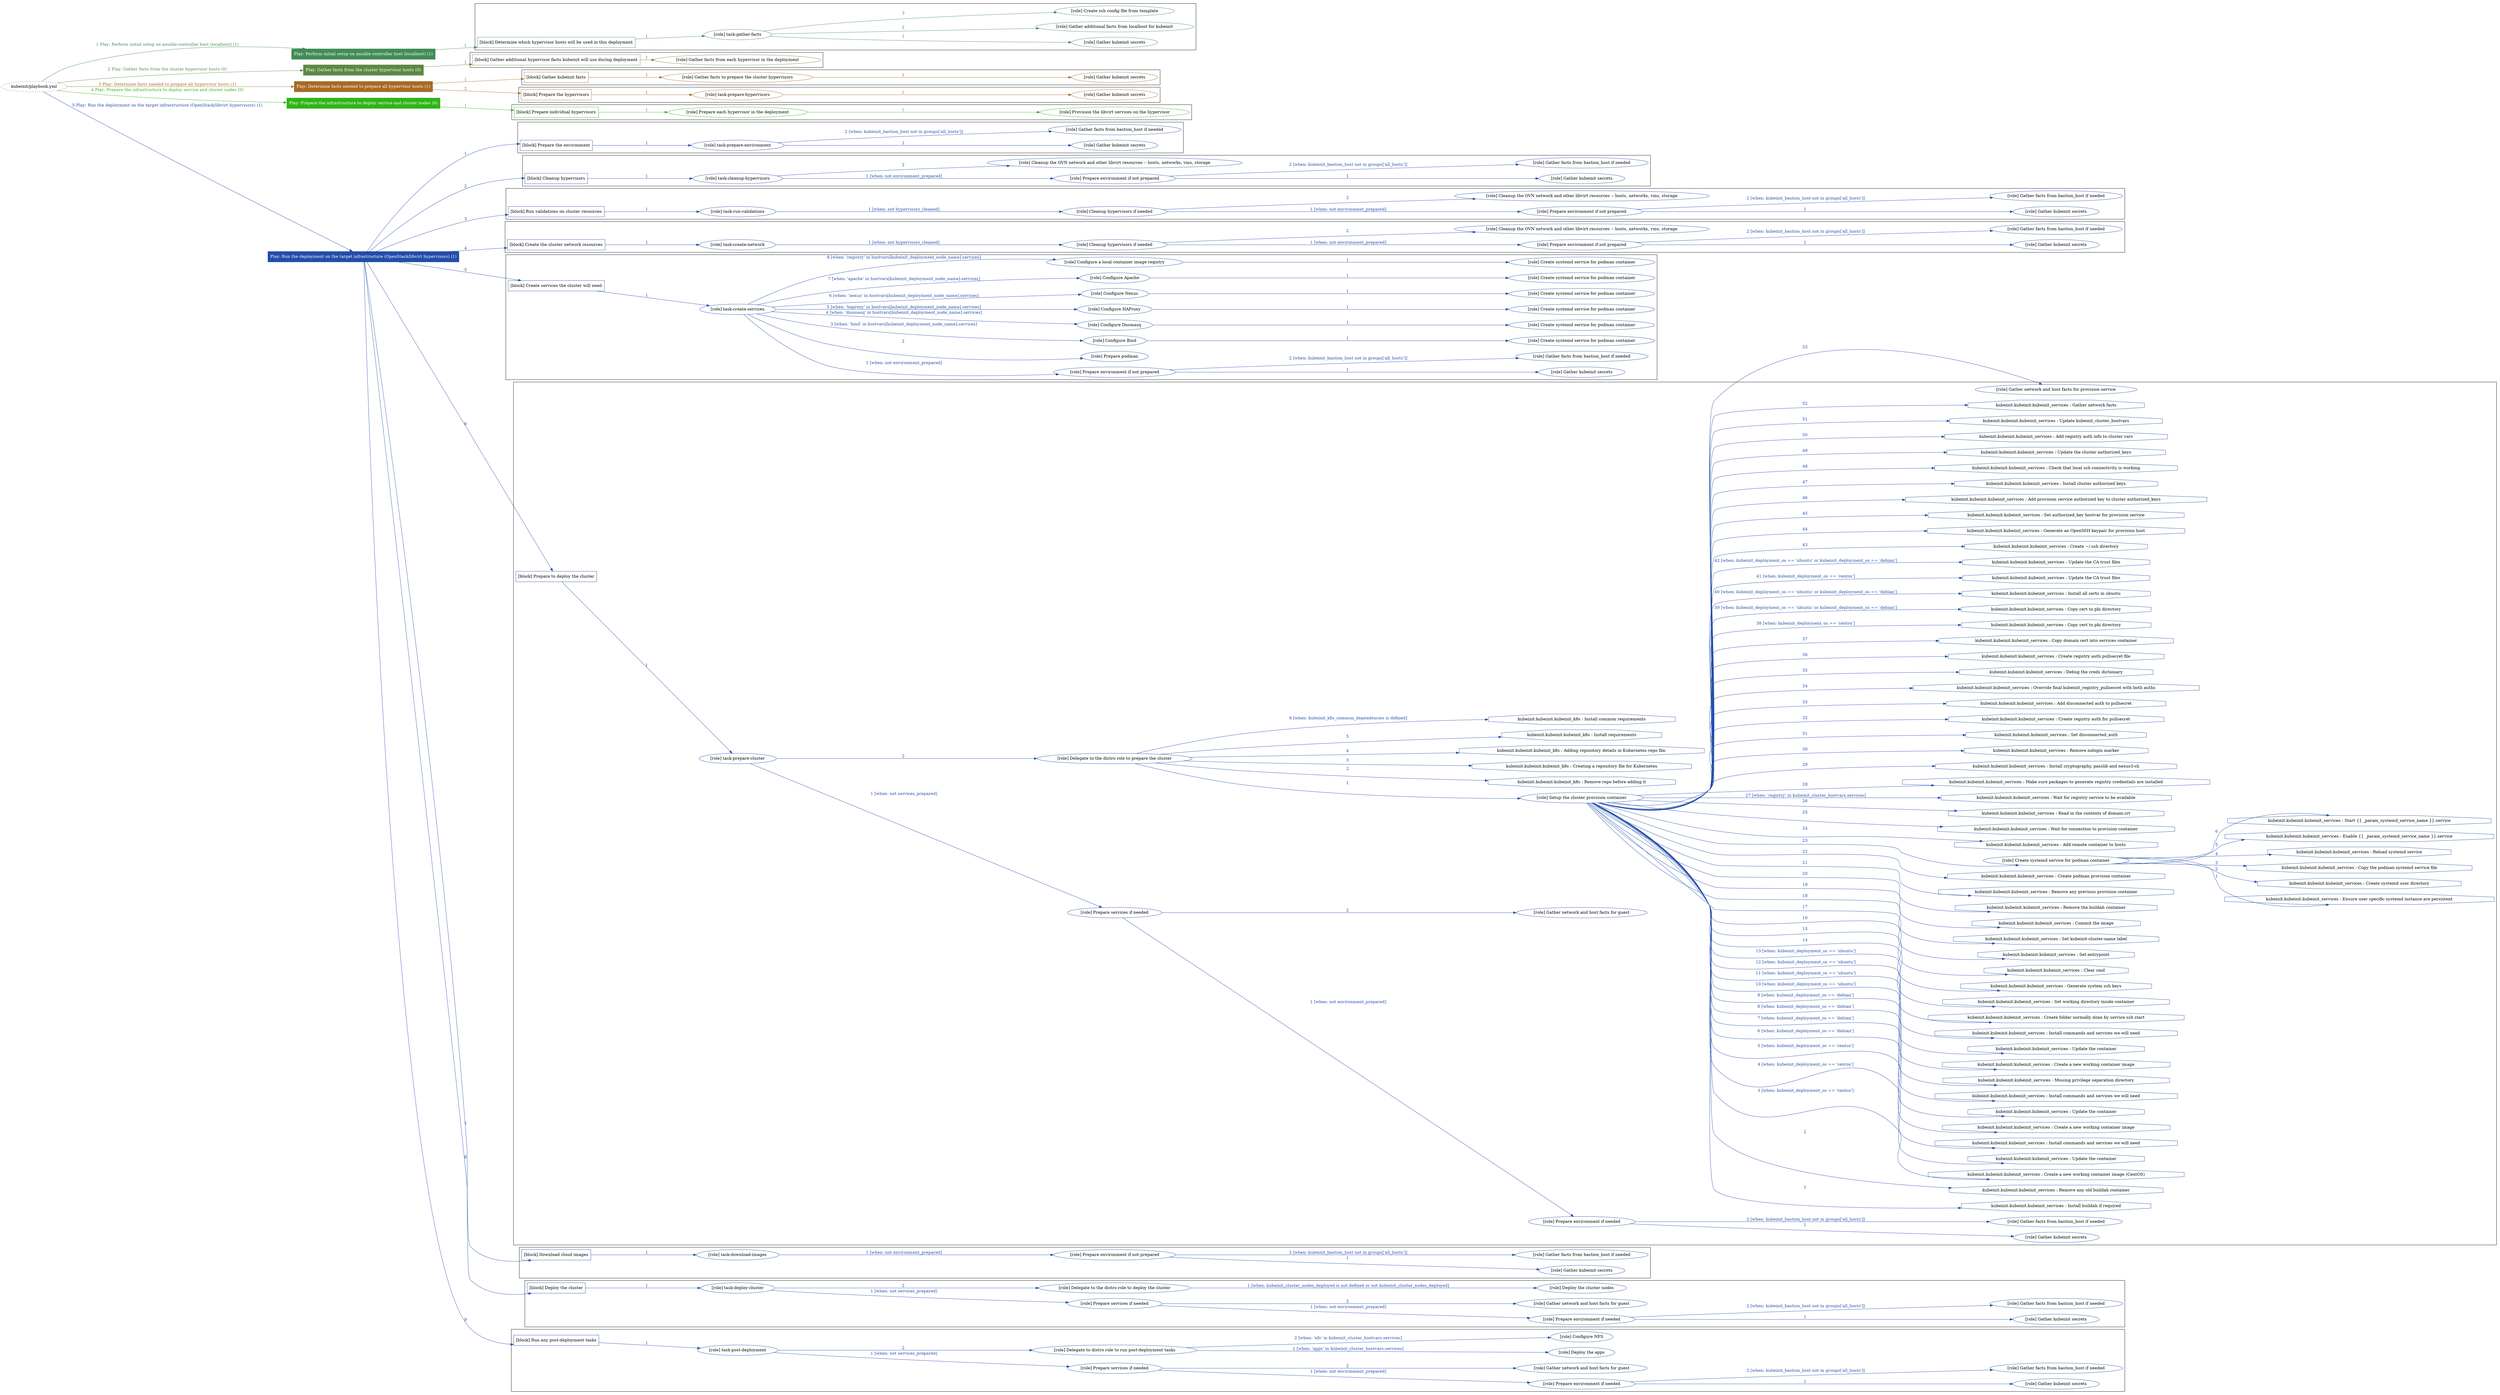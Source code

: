 digraph {
	graph [concentrate=true ordering=in rankdir=LR ratio=fill]
	edge [esep=5 sep=10]
	"kubeinit/playbook.yml" [URL="/home/runner/work/kubeinit/kubeinit/kubeinit/playbook.yml" id=playbook_afb70de3 style=dotted]
	"kubeinit/playbook.yml" -> play_89f5a5e9 [label="1 Play: Perform initial setup on ansible-controller host (localhost) (1)" color="#408c57" fontcolor="#408c57" id=edge_play_89f5a5e9 labeltooltip="1 Play: Perform initial setup on ansible-controller host (localhost) (1)" tooltip="1 Play: Perform initial setup on ansible-controller host (localhost) (1)"]
	subgraph "Play: Perform initial setup on ansible-controller host (localhost) (1)" {
		play_89f5a5e9 [label="Play: Perform initial setup on ansible-controller host (localhost) (1)" URL="/home/runner/work/kubeinit/kubeinit/kubeinit/playbook.yml" color="#408c57" fontcolor="#ffffff" id=play_89f5a5e9 shape=box style=filled tooltip=localhost]
		play_89f5a5e9 -> block_e280a951 [label=1 color="#408c57" fontcolor="#408c57" id=edge_block_e280a951 labeltooltip=1 tooltip=1]
		subgraph cluster_block_e280a951 {
			block_e280a951 [label="[block] Determine which hypervisor hosts will be used in this deployment" URL="/home/runner/work/kubeinit/kubeinit/kubeinit/playbook.yml" color="#408c57" id=block_e280a951 labeltooltip="Determine which hypervisor hosts will be used in this deployment" shape=box tooltip="Determine which hypervisor hosts will be used in this deployment"]
			block_e280a951 -> role_a0dd09a5 [label="1 " color="#408c57" fontcolor="#408c57" id=edge_role_a0dd09a5 labeltooltip="1 " tooltip="1 "]
			subgraph "task-gather-facts" {
				role_a0dd09a5 [label="[role] task-gather-facts" URL="/home/runner/work/kubeinit/kubeinit/kubeinit/playbook.yml" color="#408c57" id=role_a0dd09a5 tooltip="task-gather-facts"]
				role_a0dd09a5 -> role_4262f776 [label="1 " color="#408c57" fontcolor="#408c57" id=edge_role_4262f776 labeltooltip="1 " tooltip="1 "]
				subgraph "Gather kubeinit secrets" {
					role_4262f776 [label="[role] Gather kubeinit secrets" URL="/home/runner/.ansible/collections/ansible_collections/kubeinit/kubeinit/roles/kubeinit_prepare/tasks/build_hypervisors_group.yml" color="#408c57" id=role_4262f776 tooltip="Gather kubeinit secrets"]
				}
				role_a0dd09a5 -> role_9307875e [label="2 " color="#408c57" fontcolor="#408c57" id=edge_role_9307875e labeltooltip="2 " tooltip="2 "]
				subgraph "Gather additional facts from localhost for kubeinit" {
					role_9307875e [label="[role] Gather additional facts from localhost for kubeinit" URL="/home/runner/.ansible/collections/ansible_collections/kubeinit/kubeinit/roles/kubeinit_prepare/tasks/build_hypervisors_group.yml" color="#408c57" id=role_9307875e tooltip="Gather additional facts from localhost for kubeinit"]
				}
				role_a0dd09a5 -> role_a01ccd12 [label="3 " color="#408c57" fontcolor="#408c57" id=edge_role_a01ccd12 labeltooltip="3 " tooltip="3 "]
				subgraph "Create ssh config file from template" {
					role_a01ccd12 [label="[role] Create ssh config file from template" URL="/home/runner/.ansible/collections/ansible_collections/kubeinit/kubeinit/roles/kubeinit_prepare/tasks/build_hypervisors_group.yml" color="#408c57" id=role_a01ccd12 tooltip="Create ssh config file from template"]
				}
			}
		}
	}
	"kubeinit/playbook.yml" -> play_041f4311 [label="2 Play: Gather facts from the cluster hypervisor hosts (0)" color="#5c8943" fontcolor="#5c8943" id=edge_play_041f4311 labeltooltip="2 Play: Gather facts from the cluster hypervisor hosts (0)" tooltip="2 Play: Gather facts from the cluster hypervisor hosts (0)"]
	subgraph "Play: Gather facts from the cluster hypervisor hosts (0)" {
		play_041f4311 [label="Play: Gather facts from the cluster hypervisor hosts (0)" URL="/home/runner/work/kubeinit/kubeinit/kubeinit/playbook.yml" color="#5c8943" fontcolor="#ffffff" id=play_041f4311 shape=box style=filled tooltip="Play: Gather facts from the cluster hypervisor hosts (0)"]
		play_041f4311 -> block_8fd400aa [label=1 color="#5c8943" fontcolor="#5c8943" id=edge_block_8fd400aa labeltooltip=1 tooltip=1]
		subgraph cluster_block_8fd400aa {
			block_8fd400aa [label="[block] Gather additional hypervisor facts kubeinit will use during deployment" URL="/home/runner/work/kubeinit/kubeinit/kubeinit/playbook.yml" color="#5c8943" id=block_8fd400aa labeltooltip="Gather additional hypervisor facts kubeinit will use during deployment" shape=box tooltip="Gather additional hypervisor facts kubeinit will use during deployment"]
			block_8fd400aa -> role_2f5030ff [label="1 " color="#5c8943" fontcolor="#5c8943" id=edge_role_2f5030ff labeltooltip="1 " tooltip="1 "]
			subgraph "Gather facts from each hypervisor in the deployment" {
				role_2f5030ff [label="[role] Gather facts from each hypervisor in the deployment" URL="/home/runner/work/kubeinit/kubeinit/kubeinit/playbook.yml" color="#5c8943" id=role_2f5030ff tooltip="Gather facts from each hypervisor in the deployment"]
			}
		}
	}
	"kubeinit/playbook.yml" -> play_93fcbba9 [label="3 Play: Determine facts needed to prepare all hypervisor hosts (1)" color="#a76a25" fontcolor="#a76a25" id=edge_play_93fcbba9 labeltooltip="3 Play: Determine facts needed to prepare all hypervisor hosts (1)" tooltip="3 Play: Determine facts needed to prepare all hypervisor hosts (1)"]
	subgraph "Play: Determine facts needed to prepare all hypervisor hosts (1)" {
		play_93fcbba9 [label="Play: Determine facts needed to prepare all hypervisor hosts (1)" URL="/home/runner/work/kubeinit/kubeinit/kubeinit/playbook.yml" color="#a76a25" fontcolor="#ffffff" id=play_93fcbba9 shape=box style=filled tooltip=localhost]
		play_93fcbba9 -> block_717c69f4 [label=1 color="#a76a25" fontcolor="#a76a25" id=edge_block_717c69f4 labeltooltip=1 tooltip=1]
		subgraph cluster_block_717c69f4 {
			block_717c69f4 [label="[block] Gather kubeinit facts" URL="/home/runner/work/kubeinit/kubeinit/kubeinit/playbook.yml" color="#a76a25" id=block_717c69f4 labeltooltip="Gather kubeinit facts" shape=box tooltip="Gather kubeinit facts"]
			block_717c69f4 -> role_ae76998b [label="1 " color="#a76a25" fontcolor="#a76a25" id=edge_role_ae76998b labeltooltip="1 " tooltip="1 "]
			subgraph "Gather facts to prepare the cluster hypervisors" {
				role_ae76998b [label="[role] Gather facts to prepare the cluster hypervisors" URL="/home/runner/work/kubeinit/kubeinit/kubeinit/playbook.yml" color="#a76a25" id=role_ae76998b tooltip="Gather facts to prepare the cluster hypervisors"]
				role_ae76998b -> role_203659d8 [label="1 " color="#a76a25" fontcolor="#a76a25" id=edge_role_203659d8 labeltooltip="1 " tooltip="1 "]
				subgraph "Gather kubeinit secrets" {
					role_203659d8 [label="[role] Gather kubeinit secrets" URL="/home/runner/.ansible/collections/ansible_collections/kubeinit/kubeinit/roles/kubeinit_prepare/tasks/gather_kubeinit_facts.yml" color="#a76a25" id=role_203659d8 tooltip="Gather kubeinit secrets"]
				}
			}
		}
		play_93fcbba9 -> block_eb3b4e5f [label=2 color="#a76a25" fontcolor="#a76a25" id=edge_block_eb3b4e5f labeltooltip=2 tooltip=2]
		subgraph cluster_block_eb3b4e5f {
			block_eb3b4e5f [label="[block] Prepare the hypervisors" URL="/home/runner/work/kubeinit/kubeinit/kubeinit/playbook.yml" color="#a76a25" id=block_eb3b4e5f labeltooltip="Prepare the hypervisors" shape=box tooltip="Prepare the hypervisors"]
			block_eb3b4e5f -> role_992850fb [label="1 " color="#a76a25" fontcolor="#a76a25" id=edge_role_992850fb labeltooltip="1 " tooltip="1 "]
			subgraph "task-prepare-hypervisors" {
				role_992850fb [label="[role] task-prepare-hypervisors" URL="/home/runner/work/kubeinit/kubeinit/kubeinit/playbook.yml" color="#a76a25" id=role_992850fb tooltip="task-prepare-hypervisors"]
				role_992850fb -> role_1feac05d [label="1 " color="#a76a25" fontcolor="#a76a25" id=edge_role_1feac05d labeltooltip="1 " tooltip="1 "]
				subgraph "Gather kubeinit secrets" {
					role_1feac05d [label="[role] Gather kubeinit secrets" URL="/home/runner/.ansible/collections/ansible_collections/kubeinit/kubeinit/roles/kubeinit_prepare/tasks/gather_kubeinit_facts.yml" color="#a76a25" id=role_1feac05d tooltip="Gather kubeinit secrets"]
				}
			}
		}
	}
	"kubeinit/playbook.yml" -> play_2b9a3e5b [label="4 Play: Prepare the infrastructure to deploy service and cluster nodes (0)" color="#2eb517" fontcolor="#2eb517" id=edge_play_2b9a3e5b labeltooltip="4 Play: Prepare the infrastructure to deploy service and cluster nodes (0)" tooltip="4 Play: Prepare the infrastructure to deploy service and cluster nodes (0)"]
	subgraph "Play: Prepare the infrastructure to deploy service and cluster nodes (0)" {
		play_2b9a3e5b [label="Play: Prepare the infrastructure to deploy service and cluster nodes (0)" URL="/home/runner/work/kubeinit/kubeinit/kubeinit/playbook.yml" color="#2eb517" fontcolor="#ffffff" id=play_2b9a3e5b shape=box style=filled tooltip="Play: Prepare the infrastructure to deploy service and cluster nodes (0)"]
		play_2b9a3e5b -> block_689a7674 [label=1 color="#2eb517" fontcolor="#2eb517" id=edge_block_689a7674 labeltooltip=1 tooltip=1]
		subgraph cluster_block_689a7674 {
			block_689a7674 [label="[block] Prepare individual hypervisors" URL="/home/runner/work/kubeinit/kubeinit/kubeinit/playbook.yml" color="#2eb517" id=block_689a7674 labeltooltip="Prepare individual hypervisors" shape=box tooltip="Prepare individual hypervisors"]
			block_689a7674 -> role_1d8898c7 [label="1 " color="#2eb517" fontcolor="#2eb517" id=edge_role_1d8898c7 labeltooltip="1 " tooltip="1 "]
			subgraph "Prepare each hypervisor in the deployment" {
				role_1d8898c7 [label="[role] Prepare each hypervisor in the deployment" URL="/home/runner/work/kubeinit/kubeinit/kubeinit/playbook.yml" color="#2eb517" id=role_1d8898c7 tooltip="Prepare each hypervisor in the deployment"]
				role_1d8898c7 -> role_286d32ec [label="1 " color="#2eb517" fontcolor="#2eb517" id=edge_role_286d32ec labeltooltip="1 " tooltip="1 "]
				subgraph "Provision the libvirt services on the hypervisor" {
					role_286d32ec [label="[role] Provision the libvirt services on the hypervisor" URL="/home/runner/.ansible/collections/ansible_collections/kubeinit/kubeinit/roles/kubeinit_prepare/tasks/prepare_hypervisor.yml" color="#2eb517" id=role_286d32ec tooltip="Provision the libvirt services on the hypervisor"]
				}
			}
		}
	}
	"kubeinit/playbook.yml" -> play_8c09ea29 [label="5 Play: Run the deployment on the target infrastructure (OpenStack/libvirt hypervisors) (1)" color="#224daa" fontcolor="#224daa" id=edge_play_8c09ea29 labeltooltip="5 Play: Run the deployment on the target infrastructure (OpenStack/libvirt hypervisors) (1)" tooltip="5 Play: Run the deployment on the target infrastructure (OpenStack/libvirt hypervisors) (1)"]
	subgraph "Play: Run the deployment on the target infrastructure (OpenStack/libvirt hypervisors) (1)" {
		play_8c09ea29 [label="Play: Run the deployment on the target infrastructure (OpenStack/libvirt hypervisors) (1)" URL="/home/runner/work/kubeinit/kubeinit/kubeinit/playbook.yml" color="#224daa" fontcolor="#ffffff" id=play_8c09ea29 shape=box style=filled tooltip=localhost]
		play_8c09ea29 -> block_3077333f [label=1 color="#224daa" fontcolor="#224daa" id=edge_block_3077333f labeltooltip=1 tooltip=1]
		subgraph cluster_block_3077333f {
			block_3077333f [label="[block] Prepare the environment" URL="/home/runner/work/kubeinit/kubeinit/kubeinit/playbook.yml" color="#224daa" id=block_3077333f labeltooltip="Prepare the environment" shape=box tooltip="Prepare the environment"]
			block_3077333f -> role_96aed038 [label="1 " color="#224daa" fontcolor="#224daa" id=edge_role_96aed038 labeltooltip="1 " tooltip="1 "]
			subgraph "task-prepare-environment" {
				role_96aed038 [label="[role] task-prepare-environment" URL="/home/runner/work/kubeinit/kubeinit/kubeinit/playbook.yml" color="#224daa" id=role_96aed038 tooltip="task-prepare-environment"]
				role_96aed038 -> role_8c6cc081 [label="1 " color="#224daa" fontcolor="#224daa" id=edge_role_8c6cc081 labeltooltip="1 " tooltip="1 "]
				subgraph "Gather kubeinit secrets" {
					role_8c6cc081 [label="[role] Gather kubeinit secrets" URL="/home/runner/.ansible/collections/ansible_collections/kubeinit/kubeinit/roles/kubeinit_prepare/tasks/gather_kubeinit_facts.yml" color="#224daa" id=role_8c6cc081 tooltip="Gather kubeinit secrets"]
				}
				role_96aed038 -> role_68542216 [label="2 [when: kubeinit_bastion_host not in groups['all_hosts']]" color="#224daa" fontcolor="#224daa" id=edge_role_68542216 labeltooltip="2 [when: kubeinit_bastion_host not in groups['all_hosts']]" tooltip="2 [when: kubeinit_bastion_host not in groups['all_hosts']]"]
				subgraph "Gather facts from bastion_host if needed" {
					role_68542216 [label="[role] Gather facts from bastion_host if needed" URL="/home/runner/.ansible/collections/ansible_collections/kubeinit/kubeinit/roles/kubeinit_prepare/tasks/main.yml" color="#224daa" id=role_68542216 tooltip="Gather facts from bastion_host if needed"]
				}
			}
		}
		play_8c09ea29 -> block_024b54ba [label=2 color="#224daa" fontcolor="#224daa" id=edge_block_024b54ba labeltooltip=2 tooltip=2]
		subgraph cluster_block_024b54ba {
			block_024b54ba [label="[block] Cleanup hypervisors" URL="/home/runner/work/kubeinit/kubeinit/kubeinit/playbook.yml" color="#224daa" id=block_024b54ba labeltooltip="Cleanup hypervisors" shape=box tooltip="Cleanup hypervisors"]
			block_024b54ba -> role_d1ec6b91 [label="1 " color="#224daa" fontcolor="#224daa" id=edge_role_d1ec6b91 labeltooltip="1 " tooltip="1 "]
			subgraph "task-cleanup-hypervisors" {
				role_d1ec6b91 [label="[role] task-cleanup-hypervisors" URL="/home/runner/work/kubeinit/kubeinit/kubeinit/playbook.yml" color="#224daa" id=role_d1ec6b91 tooltip="task-cleanup-hypervisors"]
				role_d1ec6b91 -> role_1eb09e70 [label="1 [when: not environment_prepared]" color="#224daa" fontcolor="#224daa" id=edge_role_1eb09e70 labeltooltip="1 [when: not environment_prepared]" tooltip="1 [when: not environment_prepared]"]
				subgraph "Prepare environment if not prepared" {
					role_1eb09e70 [label="[role] Prepare environment if not prepared" URL="/home/runner/.ansible/collections/ansible_collections/kubeinit/kubeinit/roles/kubeinit_libvirt/tasks/cleanup_hypervisors.yml" color="#224daa" id=role_1eb09e70 tooltip="Prepare environment if not prepared"]
					role_1eb09e70 -> role_1d1bed41 [label="1 " color="#224daa" fontcolor="#224daa" id=edge_role_1d1bed41 labeltooltip="1 " tooltip="1 "]
					subgraph "Gather kubeinit secrets" {
						role_1d1bed41 [label="[role] Gather kubeinit secrets" URL="/home/runner/.ansible/collections/ansible_collections/kubeinit/kubeinit/roles/kubeinit_prepare/tasks/gather_kubeinit_facts.yml" color="#224daa" id=role_1d1bed41 tooltip="Gather kubeinit secrets"]
					}
					role_1eb09e70 -> role_b91eef54 [label="2 [when: kubeinit_bastion_host not in groups['all_hosts']]" color="#224daa" fontcolor="#224daa" id=edge_role_b91eef54 labeltooltip="2 [when: kubeinit_bastion_host not in groups['all_hosts']]" tooltip="2 [when: kubeinit_bastion_host not in groups['all_hosts']]"]
					subgraph "Gather facts from bastion_host if needed" {
						role_b91eef54 [label="[role] Gather facts from bastion_host if needed" URL="/home/runner/.ansible/collections/ansible_collections/kubeinit/kubeinit/roles/kubeinit_prepare/tasks/main.yml" color="#224daa" id=role_b91eef54 tooltip="Gather facts from bastion_host if needed"]
					}
				}
				role_d1ec6b91 -> role_69aad171 [label="2 " color="#224daa" fontcolor="#224daa" id=edge_role_69aad171 labeltooltip="2 " tooltip="2 "]
				subgraph "Cleanup the OVN network and other libvirt resources -- hosts, networks, vms, storage" {
					role_69aad171 [label="[role] Cleanup the OVN network and other libvirt resources -- hosts, networks, vms, storage" URL="/home/runner/.ansible/collections/ansible_collections/kubeinit/kubeinit/roles/kubeinit_libvirt/tasks/cleanup_hypervisors.yml" color="#224daa" id=role_69aad171 tooltip="Cleanup the OVN network and other libvirt resources -- hosts, networks, vms, storage"]
				}
			}
		}
		play_8c09ea29 -> block_a931b07d [label=3 color="#224daa" fontcolor="#224daa" id=edge_block_a931b07d labeltooltip=3 tooltip=3]
		subgraph cluster_block_a931b07d {
			block_a931b07d [label="[block] Run validations on cluster resources" URL="/home/runner/work/kubeinit/kubeinit/kubeinit/playbook.yml" color="#224daa" id=block_a931b07d labeltooltip="Run validations on cluster resources" shape=box tooltip="Run validations on cluster resources"]
			block_a931b07d -> role_e7b8806d [label="1 " color="#224daa" fontcolor="#224daa" id=edge_role_e7b8806d labeltooltip="1 " tooltip="1 "]
			subgraph "task-run-validations" {
				role_e7b8806d [label="[role] task-run-validations" URL="/home/runner/work/kubeinit/kubeinit/kubeinit/playbook.yml" color="#224daa" id=role_e7b8806d tooltip="task-run-validations"]
				role_e7b8806d -> role_aeaa4f66 [label="1 [when: not hypervisors_cleaned]" color="#224daa" fontcolor="#224daa" id=edge_role_aeaa4f66 labeltooltip="1 [when: not hypervisors_cleaned]" tooltip="1 [when: not hypervisors_cleaned]"]
				subgraph "Cleanup hypervisors if needed" {
					role_aeaa4f66 [label="[role] Cleanup hypervisors if needed" URL="/home/runner/.ansible/collections/ansible_collections/kubeinit/kubeinit/roles/kubeinit_validations/tasks/main.yml" color="#224daa" id=role_aeaa4f66 tooltip="Cleanup hypervisors if needed"]
					role_aeaa4f66 -> role_ede53c39 [label="1 [when: not environment_prepared]" color="#224daa" fontcolor="#224daa" id=edge_role_ede53c39 labeltooltip="1 [when: not environment_prepared]" tooltip="1 [when: not environment_prepared]"]
					subgraph "Prepare environment if not prepared" {
						role_ede53c39 [label="[role] Prepare environment if not prepared" URL="/home/runner/.ansible/collections/ansible_collections/kubeinit/kubeinit/roles/kubeinit_libvirt/tasks/cleanup_hypervisors.yml" color="#224daa" id=role_ede53c39 tooltip="Prepare environment if not prepared"]
						role_ede53c39 -> role_e13643a3 [label="1 " color="#224daa" fontcolor="#224daa" id=edge_role_e13643a3 labeltooltip="1 " tooltip="1 "]
						subgraph "Gather kubeinit secrets" {
							role_e13643a3 [label="[role] Gather kubeinit secrets" URL="/home/runner/.ansible/collections/ansible_collections/kubeinit/kubeinit/roles/kubeinit_prepare/tasks/gather_kubeinit_facts.yml" color="#224daa" id=role_e13643a3 tooltip="Gather kubeinit secrets"]
						}
						role_ede53c39 -> role_9269d501 [label="2 [when: kubeinit_bastion_host not in groups['all_hosts']]" color="#224daa" fontcolor="#224daa" id=edge_role_9269d501 labeltooltip="2 [when: kubeinit_bastion_host not in groups['all_hosts']]" tooltip="2 [when: kubeinit_bastion_host not in groups['all_hosts']]"]
						subgraph "Gather facts from bastion_host if needed" {
							role_9269d501 [label="[role] Gather facts from bastion_host if needed" URL="/home/runner/.ansible/collections/ansible_collections/kubeinit/kubeinit/roles/kubeinit_prepare/tasks/main.yml" color="#224daa" id=role_9269d501 tooltip="Gather facts from bastion_host if needed"]
						}
					}
					role_aeaa4f66 -> role_24753c57 [label="2 " color="#224daa" fontcolor="#224daa" id=edge_role_24753c57 labeltooltip="2 " tooltip="2 "]
					subgraph "Cleanup the OVN network and other libvirt resources -- hosts, networks, vms, storage" {
						role_24753c57 [label="[role] Cleanup the OVN network and other libvirt resources -- hosts, networks, vms, storage" URL="/home/runner/.ansible/collections/ansible_collections/kubeinit/kubeinit/roles/kubeinit_libvirt/tasks/cleanup_hypervisors.yml" color="#224daa" id=role_24753c57 tooltip="Cleanup the OVN network and other libvirt resources -- hosts, networks, vms, storage"]
					}
				}
			}
		}
		play_8c09ea29 -> block_402c1ae3 [label=4 color="#224daa" fontcolor="#224daa" id=edge_block_402c1ae3 labeltooltip=4 tooltip=4]
		subgraph cluster_block_402c1ae3 {
			block_402c1ae3 [label="[block] Create the cluster network resources" URL="/home/runner/work/kubeinit/kubeinit/kubeinit/playbook.yml" color="#224daa" id=block_402c1ae3 labeltooltip="Create the cluster network resources" shape=box tooltip="Create the cluster network resources"]
			block_402c1ae3 -> role_d1a15f83 [label="1 " color="#224daa" fontcolor="#224daa" id=edge_role_d1a15f83 labeltooltip="1 " tooltip="1 "]
			subgraph "task-create-network" {
				role_d1a15f83 [label="[role] task-create-network" URL="/home/runner/work/kubeinit/kubeinit/kubeinit/playbook.yml" color="#224daa" id=role_d1a15f83 tooltip="task-create-network"]
				role_d1a15f83 -> role_0d741e4a [label="1 [when: not hypervisors_cleaned]" color="#224daa" fontcolor="#224daa" id=edge_role_0d741e4a labeltooltip="1 [when: not hypervisors_cleaned]" tooltip="1 [when: not hypervisors_cleaned]"]
				subgraph "Cleanup hypervisors if needed" {
					role_0d741e4a [label="[role] Cleanup hypervisors if needed" URL="/home/runner/.ansible/collections/ansible_collections/kubeinit/kubeinit/roles/kubeinit_libvirt/tasks/create_network.yml" color="#224daa" id=role_0d741e4a tooltip="Cleanup hypervisors if needed"]
					role_0d741e4a -> role_eee32288 [label="1 [when: not environment_prepared]" color="#224daa" fontcolor="#224daa" id=edge_role_eee32288 labeltooltip="1 [when: not environment_prepared]" tooltip="1 [when: not environment_prepared]"]
					subgraph "Prepare environment if not prepared" {
						role_eee32288 [label="[role] Prepare environment if not prepared" URL="/home/runner/.ansible/collections/ansible_collections/kubeinit/kubeinit/roles/kubeinit_libvirt/tasks/cleanup_hypervisors.yml" color="#224daa" id=role_eee32288 tooltip="Prepare environment if not prepared"]
						role_eee32288 -> role_d7abb8eb [label="1 " color="#224daa" fontcolor="#224daa" id=edge_role_d7abb8eb labeltooltip="1 " tooltip="1 "]
						subgraph "Gather kubeinit secrets" {
							role_d7abb8eb [label="[role] Gather kubeinit secrets" URL="/home/runner/.ansible/collections/ansible_collections/kubeinit/kubeinit/roles/kubeinit_prepare/tasks/gather_kubeinit_facts.yml" color="#224daa" id=role_d7abb8eb tooltip="Gather kubeinit secrets"]
						}
						role_eee32288 -> role_a958e283 [label="2 [when: kubeinit_bastion_host not in groups['all_hosts']]" color="#224daa" fontcolor="#224daa" id=edge_role_a958e283 labeltooltip="2 [when: kubeinit_bastion_host not in groups['all_hosts']]" tooltip="2 [when: kubeinit_bastion_host not in groups['all_hosts']]"]
						subgraph "Gather facts from bastion_host if needed" {
							role_a958e283 [label="[role] Gather facts from bastion_host if needed" URL="/home/runner/.ansible/collections/ansible_collections/kubeinit/kubeinit/roles/kubeinit_prepare/tasks/main.yml" color="#224daa" id=role_a958e283 tooltip="Gather facts from bastion_host if needed"]
						}
					}
					role_0d741e4a -> role_6c6d49fa [label="2 " color="#224daa" fontcolor="#224daa" id=edge_role_6c6d49fa labeltooltip="2 " tooltip="2 "]
					subgraph "Cleanup the OVN network and other libvirt resources -- hosts, networks, vms, storage" {
						role_6c6d49fa [label="[role] Cleanup the OVN network and other libvirt resources -- hosts, networks, vms, storage" URL="/home/runner/.ansible/collections/ansible_collections/kubeinit/kubeinit/roles/kubeinit_libvirt/tasks/cleanup_hypervisors.yml" color="#224daa" id=role_6c6d49fa tooltip="Cleanup the OVN network and other libvirt resources -- hosts, networks, vms, storage"]
					}
				}
			}
		}
		play_8c09ea29 -> block_668105b5 [label=5 color="#224daa" fontcolor="#224daa" id=edge_block_668105b5 labeltooltip=5 tooltip=5]
		subgraph cluster_block_668105b5 {
			block_668105b5 [label="[block] Create services the cluster will need" URL="/home/runner/work/kubeinit/kubeinit/kubeinit/playbook.yml" color="#224daa" id=block_668105b5 labeltooltip="Create services the cluster will need" shape=box tooltip="Create services the cluster will need"]
			block_668105b5 -> role_85a2e6d4 [label="1 " color="#224daa" fontcolor="#224daa" id=edge_role_85a2e6d4 labeltooltip="1 " tooltip="1 "]
			subgraph "task-create-services" {
				role_85a2e6d4 [label="[role] task-create-services" URL="/home/runner/work/kubeinit/kubeinit/kubeinit/playbook.yml" color="#224daa" id=role_85a2e6d4 tooltip="task-create-services"]
				role_85a2e6d4 -> role_efb44550 [label="1 [when: not environment_prepared]" color="#224daa" fontcolor="#224daa" id=edge_role_efb44550 labeltooltip="1 [when: not environment_prepared]" tooltip="1 [when: not environment_prepared]"]
				subgraph "Prepare environment if not prepared" {
					role_efb44550 [label="[role] Prepare environment if not prepared" URL="/home/runner/.ansible/collections/ansible_collections/kubeinit/kubeinit/roles/kubeinit_services/tasks/main.yml" color="#224daa" id=role_efb44550 tooltip="Prepare environment if not prepared"]
					role_efb44550 -> role_9645fc28 [label="1 " color="#224daa" fontcolor="#224daa" id=edge_role_9645fc28 labeltooltip="1 " tooltip="1 "]
					subgraph "Gather kubeinit secrets" {
						role_9645fc28 [label="[role] Gather kubeinit secrets" URL="/home/runner/.ansible/collections/ansible_collections/kubeinit/kubeinit/roles/kubeinit_prepare/tasks/gather_kubeinit_facts.yml" color="#224daa" id=role_9645fc28 tooltip="Gather kubeinit secrets"]
					}
					role_efb44550 -> role_5d9aa60d [label="2 [when: kubeinit_bastion_host not in groups['all_hosts']]" color="#224daa" fontcolor="#224daa" id=edge_role_5d9aa60d labeltooltip="2 [when: kubeinit_bastion_host not in groups['all_hosts']]" tooltip="2 [when: kubeinit_bastion_host not in groups['all_hosts']]"]
					subgraph "Gather facts from bastion_host if needed" {
						role_5d9aa60d [label="[role] Gather facts from bastion_host if needed" URL="/home/runner/.ansible/collections/ansible_collections/kubeinit/kubeinit/roles/kubeinit_prepare/tasks/main.yml" color="#224daa" id=role_5d9aa60d tooltip="Gather facts from bastion_host if needed"]
					}
				}
				role_85a2e6d4 -> role_c7443949 [label="2 " color="#224daa" fontcolor="#224daa" id=edge_role_c7443949 labeltooltip="2 " tooltip="2 "]
				subgraph "Prepare podman" {
					role_c7443949 [label="[role] Prepare podman" URL="/home/runner/.ansible/collections/ansible_collections/kubeinit/kubeinit/roles/kubeinit_services/tasks/00_create_service_pod.yml" color="#224daa" id=role_c7443949 tooltip="Prepare podman"]
				}
				role_85a2e6d4 -> role_351310f4 [label="3 [when: 'bind' in hostvars[kubeinit_deployment_node_name].services]" color="#224daa" fontcolor="#224daa" id=edge_role_351310f4 labeltooltip="3 [when: 'bind' in hostvars[kubeinit_deployment_node_name].services]" tooltip="3 [when: 'bind' in hostvars[kubeinit_deployment_node_name].services]"]
				subgraph "Configure Bind" {
					role_351310f4 [label="[role] Configure Bind" URL="/home/runner/.ansible/collections/ansible_collections/kubeinit/kubeinit/roles/kubeinit_services/tasks/start_services_containers.yml" color="#224daa" id=role_351310f4 tooltip="Configure Bind"]
					role_351310f4 -> role_b425b70f [label="1 " color="#224daa" fontcolor="#224daa" id=edge_role_b425b70f labeltooltip="1 " tooltip="1 "]
					subgraph "Create systemd service for podman container" {
						role_b425b70f [label="[role] Create systemd service for podman container" URL="/home/runner/.ansible/collections/ansible_collections/kubeinit/kubeinit/roles/kubeinit_bind/tasks/main.yml" color="#224daa" id=role_b425b70f tooltip="Create systemd service for podman container"]
					}
				}
				role_85a2e6d4 -> role_4d8c3304 [label="4 [when: 'dnsmasq' in hostvars[kubeinit_deployment_node_name].services]" color="#224daa" fontcolor="#224daa" id=edge_role_4d8c3304 labeltooltip="4 [when: 'dnsmasq' in hostvars[kubeinit_deployment_node_name].services]" tooltip="4 [when: 'dnsmasq' in hostvars[kubeinit_deployment_node_name].services]"]
				subgraph "Configure Dnsmasq" {
					role_4d8c3304 [label="[role] Configure Dnsmasq" URL="/home/runner/.ansible/collections/ansible_collections/kubeinit/kubeinit/roles/kubeinit_services/tasks/start_services_containers.yml" color="#224daa" id=role_4d8c3304 tooltip="Configure Dnsmasq"]
					role_4d8c3304 -> role_6932209a [label="1 " color="#224daa" fontcolor="#224daa" id=edge_role_6932209a labeltooltip="1 " tooltip="1 "]
					subgraph "Create systemd service for podman container" {
						role_6932209a [label="[role] Create systemd service for podman container" URL="/home/runner/.ansible/collections/ansible_collections/kubeinit/kubeinit/roles/kubeinit_dnsmasq/tasks/main.yml" color="#224daa" id=role_6932209a tooltip="Create systemd service for podman container"]
					}
				}
				role_85a2e6d4 -> role_43113209 [label="5 [when: 'haproxy' in hostvars[kubeinit_deployment_node_name].services]" color="#224daa" fontcolor="#224daa" id=edge_role_43113209 labeltooltip="5 [when: 'haproxy' in hostvars[kubeinit_deployment_node_name].services]" tooltip="5 [when: 'haproxy' in hostvars[kubeinit_deployment_node_name].services]"]
				subgraph "Configure HAProxy" {
					role_43113209 [label="[role] Configure HAProxy" URL="/home/runner/.ansible/collections/ansible_collections/kubeinit/kubeinit/roles/kubeinit_services/tasks/start_services_containers.yml" color="#224daa" id=role_43113209 tooltip="Configure HAProxy"]
					role_43113209 -> role_d4a8fde4 [label="1 " color="#224daa" fontcolor="#224daa" id=edge_role_d4a8fde4 labeltooltip="1 " tooltip="1 "]
					subgraph "Create systemd service for podman container" {
						role_d4a8fde4 [label="[role] Create systemd service for podman container" URL="/home/runner/.ansible/collections/ansible_collections/kubeinit/kubeinit/roles/kubeinit_haproxy/tasks/main.yml" color="#224daa" id=role_d4a8fde4 tooltip="Create systemd service for podman container"]
					}
				}
				role_85a2e6d4 -> role_bbe463db [label="6 [when: 'nexus' in hostvars[kubeinit_deployment_node_name].services]" color="#224daa" fontcolor="#224daa" id=edge_role_bbe463db labeltooltip="6 [when: 'nexus' in hostvars[kubeinit_deployment_node_name].services]" tooltip="6 [when: 'nexus' in hostvars[kubeinit_deployment_node_name].services]"]
				subgraph "Configure Nexus" {
					role_bbe463db [label="[role] Configure Nexus" URL="/home/runner/.ansible/collections/ansible_collections/kubeinit/kubeinit/roles/kubeinit_services/tasks/start_services_containers.yml" color="#224daa" id=role_bbe463db tooltip="Configure Nexus"]
					role_bbe463db -> role_7c87dfae [label="1 " color="#224daa" fontcolor="#224daa" id=edge_role_7c87dfae labeltooltip="1 " tooltip="1 "]
					subgraph "Create systemd service for podman container" {
						role_7c87dfae [label="[role] Create systemd service for podman container" URL="/home/runner/.ansible/collections/ansible_collections/kubeinit/kubeinit/roles/kubeinit_nexus/tasks/main.yml" color="#224daa" id=role_7c87dfae tooltip="Create systemd service for podman container"]
					}
				}
				role_85a2e6d4 -> role_fc27a441 [label="7 [when: 'apache' in hostvars[kubeinit_deployment_node_name].services]" color="#224daa" fontcolor="#224daa" id=edge_role_fc27a441 labeltooltip="7 [when: 'apache' in hostvars[kubeinit_deployment_node_name].services]" tooltip="7 [when: 'apache' in hostvars[kubeinit_deployment_node_name].services]"]
				subgraph "Configure Apache" {
					role_fc27a441 [label="[role] Configure Apache" URL="/home/runner/.ansible/collections/ansible_collections/kubeinit/kubeinit/roles/kubeinit_services/tasks/start_services_containers.yml" color="#224daa" id=role_fc27a441 tooltip="Configure Apache"]
					role_fc27a441 -> role_9f7778cb [label="1 " color="#224daa" fontcolor="#224daa" id=edge_role_9f7778cb labeltooltip="1 " tooltip="1 "]
					subgraph "Create systemd service for podman container" {
						role_9f7778cb [label="[role] Create systemd service for podman container" URL="/home/runner/.ansible/collections/ansible_collections/kubeinit/kubeinit/roles/kubeinit_apache/tasks/main.yml" color="#224daa" id=role_9f7778cb tooltip="Create systemd service for podman container"]
					}
				}
				role_85a2e6d4 -> role_c2440d64 [label="8 [when: 'registry' in hostvars[kubeinit_deployment_node_name].services]" color="#224daa" fontcolor="#224daa" id=edge_role_c2440d64 labeltooltip="8 [when: 'registry' in hostvars[kubeinit_deployment_node_name].services]" tooltip="8 [when: 'registry' in hostvars[kubeinit_deployment_node_name].services]"]
				subgraph "Configure a local container image registry" {
					role_c2440d64 [label="[role] Configure a local container image registry" URL="/home/runner/.ansible/collections/ansible_collections/kubeinit/kubeinit/roles/kubeinit_services/tasks/start_services_containers.yml" color="#224daa" id=role_c2440d64 tooltip="Configure a local container image registry"]
					role_c2440d64 -> role_50aabfb3 [label="1 " color="#224daa" fontcolor="#224daa" id=edge_role_50aabfb3 labeltooltip="1 " tooltip="1 "]
					subgraph "Create systemd service for podman container" {
						role_50aabfb3 [label="[role] Create systemd service for podman container" URL="/home/runner/.ansible/collections/ansible_collections/kubeinit/kubeinit/roles/kubeinit_registry/tasks/main.yml" color="#224daa" id=role_50aabfb3 tooltip="Create systemd service for podman container"]
					}
				}
			}
		}
		play_8c09ea29 -> block_ba604621 [label=6 color="#224daa" fontcolor="#224daa" id=edge_block_ba604621 labeltooltip=6 tooltip=6]
		subgraph cluster_block_ba604621 {
			block_ba604621 [label="[block] Prepare to deploy the cluster" URL="/home/runner/work/kubeinit/kubeinit/kubeinit/playbook.yml" color="#224daa" id=block_ba604621 labeltooltip="Prepare to deploy the cluster" shape=box tooltip="Prepare to deploy the cluster"]
			block_ba604621 -> role_7c0d5fa3 [label="1 " color="#224daa" fontcolor="#224daa" id=edge_role_7c0d5fa3 labeltooltip="1 " tooltip="1 "]
			subgraph "task-prepare-cluster" {
				role_7c0d5fa3 [label="[role] task-prepare-cluster" URL="/home/runner/work/kubeinit/kubeinit/kubeinit/playbook.yml" color="#224daa" id=role_7c0d5fa3 tooltip="task-prepare-cluster"]
				role_7c0d5fa3 -> role_18f949b5 [label="1 [when: not services_prepared]" color="#224daa" fontcolor="#224daa" id=edge_role_18f949b5 labeltooltip="1 [when: not services_prepared]" tooltip="1 [when: not services_prepared]"]
				subgraph "Prepare services if needed" {
					role_18f949b5 [label="[role] Prepare services if needed" URL="/home/runner/.ansible/collections/ansible_collections/kubeinit/kubeinit/roles/kubeinit_prepare/tasks/prepare_cluster.yml" color="#224daa" id=role_18f949b5 tooltip="Prepare services if needed"]
					role_18f949b5 -> role_9ae9e834 [label="1 [when: not environment_prepared]" color="#224daa" fontcolor="#224daa" id=edge_role_9ae9e834 labeltooltip="1 [when: not environment_prepared]" tooltip="1 [when: not environment_prepared]"]
					subgraph "Prepare environment if needed" {
						role_9ae9e834 [label="[role] Prepare environment if needed" URL="/home/runner/.ansible/collections/ansible_collections/kubeinit/kubeinit/roles/kubeinit_services/tasks/prepare_services.yml" color="#224daa" id=role_9ae9e834 tooltip="Prepare environment if needed"]
						role_9ae9e834 -> role_99b2493b [label="1 " color="#224daa" fontcolor="#224daa" id=edge_role_99b2493b labeltooltip="1 " tooltip="1 "]
						subgraph "Gather kubeinit secrets" {
							role_99b2493b [label="[role] Gather kubeinit secrets" URL="/home/runner/.ansible/collections/ansible_collections/kubeinit/kubeinit/roles/kubeinit_prepare/tasks/gather_kubeinit_facts.yml" color="#224daa" id=role_99b2493b tooltip="Gather kubeinit secrets"]
						}
						role_9ae9e834 -> role_d6585a6f [label="2 [when: kubeinit_bastion_host not in groups['all_hosts']]" color="#224daa" fontcolor="#224daa" id=edge_role_d6585a6f labeltooltip="2 [when: kubeinit_bastion_host not in groups['all_hosts']]" tooltip="2 [when: kubeinit_bastion_host not in groups['all_hosts']]"]
						subgraph "Gather facts from bastion_host if needed" {
							role_d6585a6f [label="[role] Gather facts from bastion_host if needed" URL="/home/runner/.ansible/collections/ansible_collections/kubeinit/kubeinit/roles/kubeinit_prepare/tasks/main.yml" color="#224daa" id=role_d6585a6f tooltip="Gather facts from bastion_host if needed"]
						}
					}
					role_18f949b5 -> role_e5e589bf [label="2 " color="#224daa" fontcolor="#224daa" id=edge_role_e5e589bf labeltooltip="2 " tooltip="2 "]
					subgraph "Gather network and host facts for guest" {
						role_e5e589bf [label="[role] Gather network and host facts for guest" URL="/home/runner/.ansible/collections/ansible_collections/kubeinit/kubeinit/roles/kubeinit_services/tasks/prepare_services.yml" color="#224daa" id=role_e5e589bf tooltip="Gather network and host facts for guest"]
					}
				}
				role_7c0d5fa3 -> role_39b19328 [label="2 " color="#224daa" fontcolor="#224daa" id=edge_role_39b19328 labeltooltip="2 " tooltip="2 "]
				subgraph "Delegate to the distro role to prepare the cluster" {
					role_39b19328 [label="[role] Delegate to the distro role to prepare the cluster" URL="/home/runner/.ansible/collections/ansible_collections/kubeinit/kubeinit/roles/kubeinit_prepare/tasks/prepare_cluster.yml" color="#224daa" id=role_39b19328 tooltip="Delegate to the distro role to prepare the cluster"]
					role_39b19328 -> role_795e0fbd [label="1 " color="#224daa" fontcolor="#224daa" id=edge_role_795e0fbd labeltooltip="1 " tooltip="1 "]
					subgraph "Setup the cluster provision container" {
						role_795e0fbd [label="[role] Setup the cluster provision container" URL="/home/runner/.ansible/collections/ansible_collections/kubeinit/kubeinit/roles/kubeinit_k8s/tasks/prepare_cluster.yml" color="#224daa" id=role_795e0fbd tooltip="Setup the cluster provision container"]
						task_c97fdf05 [label="kubeinit.kubeinit.kubeinit_services : Install buildah if required" URL="/home/runner/.ansible/collections/ansible_collections/kubeinit/kubeinit/roles/kubeinit_services/tasks/create_provision_container.yml" color="#224daa" id=task_c97fdf05 shape=octagon tooltip="kubeinit.kubeinit.kubeinit_services : Install buildah if required"]
						role_795e0fbd -> task_c97fdf05 [label="1 " color="#224daa" fontcolor="#224daa" id=edge_task_c97fdf05 labeltooltip="1 " tooltip="1 "]
						task_a6454b49 [label="kubeinit.kubeinit.kubeinit_services : Remove any old buildah container" URL="/home/runner/.ansible/collections/ansible_collections/kubeinit/kubeinit/roles/kubeinit_services/tasks/create_provision_container.yml" color="#224daa" id=task_a6454b49 shape=octagon tooltip="kubeinit.kubeinit.kubeinit_services : Remove any old buildah container"]
						role_795e0fbd -> task_a6454b49 [label="2 " color="#224daa" fontcolor="#224daa" id=edge_task_a6454b49 labeltooltip="2 " tooltip="2 "]
						task_711877f5 [label="kubeinit.kubeinit.kubeinit_services : Create a new working container image (CentOS)" URL="/home/runner/.ansible/collections/ansible_collections/kubeinit/kubeinit/roles/kubeinit_services/tasks/create_provision_container.yml" color="#224daa" id=task_711877f5 shape=octagon tooltip="kubeinit.kubeinit.kubeinit_services : Create a new working container image (CentOS)"]
						role_795e0fbd -> task_711877f5 [label="3 [when: kubeinit_deployment_os == 'centos']" color="#224daa" fontcolor="#224daa" id=edge_task_711877f5 labeltooltip="3 [when: kubeinit_deployment_os == 'centos']" tooltip="3 [when: kubeinit_deployment_os == 'centos']"]
						task_d091994a [label="kubeinit.kubeinit.kubeinit_services : Update the container" URL="/home/runner/.ansible/collections/ansible_collections/kubeinit/kubeinit/roles/kubeinit_services/tasks/create_provision_container.yml" color="#224daa" id=task_d091994a shape=octagon tooltip="kubeinit.kubeinit.kubeinit_services : Update the container"]
						role_795e0fbd -> task_d091994a [label="4 [when: kubeinit_deployment_os == 'centos']" color="#224daa" fontcolor="#224daa" id=edge_task_d091994a labeltooltip="4 [when: kubeinit_deployment_os == 'centos']" tooltip="4 [when: kubeinit_deployment_os == 'centos']"]
						task_43e1f512 [label="kubeinit.kubeinit.kubeinit_services : Install commands and services we will need" URL="/home/runner/.ansible/collections/ansible_collections/kubeinit/kubeinit/roles/kubeinit_services/tasks/create_provision_container.yml" color="#224daa" id=task_43e1f512 shape=octagon tooltip="kubeinit.kubeinit.kubeinit_services : Install commands and services we will need"]
						role_795e0fbd -> task_43e1f512 [label="5 [when: kubeinit_deployment_os == 'centos']" color="#224daa" fontcolor="#224daa" id=edge_task_43e1f512 labeltooltip="5 [when: kubeinit_deployment_os == 'centos']" tooltip="5 [when: kubeinit_deployment_os == 'centos']"]
						task_cf45390c [label="kubeinit.kubeinit.kubeinit_services : Create a new working container image" URL="/home/runner/.ansible/collections/ansible_collections/kubeinit/kubeinit/roles/kubeinit_services/tasks/create_provision_container.yml" color="#224daa" id=task_cf45390c shape=octagon tooltip="kubeinit.kubeinit.kubeinit_services : Create a new working container image"]
						role_795e0fbd -> task_cf45390c [label="6 [when: kubeinit_deployment_os == 'debian']" color="#224daa" fontcolor="#224daa" id=edge_task_cf45390c labeltooltip="6 [when: kubeinit_deployment_os == 'debian']" tooltip="6 [when: kubeinit_deployment_os == 'debian']"]
						task_1cfcb75f [label="kubeinit.kubeinit.kubeinit_services : Update the container" URL="/home/runner/.ansible/collections/ansible_collections/kubeinit/kubeinit/roles/kubeinit_services/tasks/create_provision_container.yml" color="#224daa" id=task_1cfcb75f shape=octagon tooltip="kubeinit.kubeinit.kubeinit_services : Update the container"]
						role_795e0fbd -> task_1cfcb75f [label="7 [when: kubeinit_deployment_os == 'debian']" color="#224daa" fontcolor="#224daa" id=edge_task_1cfcb75f labeltooltip="7 [when: kubeinit_deployment_os == 'debian']" tooltip="7 [when: kubeinit_deployment_os == 'debian']"]
						task_1da04b38 [label="kubeinit.kubeinit.kubeinit_services : Install commands and services we will need" URL="/home/runner/.ansible/collections/ansible_collections/kubeinit/kubeinit/roles/kubeinit_services/tasks/create_provision_container.yml" color="#224daa" id=task_1da04b38 shape=octagon tooltip="kubeinit.kubeinit.kubeinit_services : Install commands and services we will need"]
						role_795e0fbd -> task_1da04b38 [label="8 [when: kubeinit_deployment_os == 'debian']" color="#224daa" fontcolor="#224daa" id=edge_task_1da04b38 labeltooltip="8 [when: kubeinit_deployment_os == 'debian']" tooltip="8 [when: kubeinit_deployment_os == 'debian']"]
						task_ac6446da [label="kubeinit.kubeinit.kubeinit_services : Missing privilege separation directory" URL="/home/runner/.ansible/collections/ansible_collections/kubeinit/kubeinit/roles/kubeinit_services/tasks/create_provision_container.yml" color="#224daa" id=task_ac6446da shape=octagon tooltip="kubeinit.kubeinit.kubeinit_services : Missing privilege separation directory"]
						role_795e0fbd -> task_ac6446da [label="9 [when: kubeinit_deployment_os == 'debian']" color="#224daa" fontcolor="#224daa" id=edge_task_ac6446da labeltooltip="9 [when: kubeinit_deployment_os == 'debian']" tooltip="9 [when: kubeinit_deployment_os == 'debian']"]
						task_58bf4955 [label="kubeinit.kubeinit.kubeinit_services : Create a new working container image" URL="/home/runner/.ansible/collections/ansible_collections/kubeinit/kubeinit/roles/kubeinit_services/tasks/create_provision_container.yml" color="#224daa" id=task_58bf4955 shape=octagon tooltip="kubeinit.kubeinit.kubeinit_services : Create a new working container image"]
						role_795e0fbd -> task_58bf4955 [label="10 [when: kubeinit_deployment_os == 'ubuntu']" color="#224daa" fontcolor="#224daa" id=edge_task_58bf4955 labeltooltip="10 [when: kubeinit_deployment_os == 'ubuntu']" tooltip="10 [when: kubeinit_deployment_os == 'ubuntu']"]
						task_477f8fe0 [label="kubeinit.kubeinit.kubeinit_services : Update the container" URL="/home/runner/.ansible/collections/ansible_collections/kubeinit/kubeinit/roles/kubeinit_services/tasks/create_provision_container.yml" color="#224daa" id=task_477f8fe0 shape=octagon tooltip="kubeinit.kubeinit.kubeinit_services : Update the container"]
						role_795e0fbd -> task_477f8fe0 [label="11 [when: kubeinit_deployment_os == 'ubuntu']" color="#224daa" fontcolor="#224daa" id=edge_task_477f8fe0 labeltooltip="11 [when: kubeinit_deployment_os == 'ubuntu']" tooltip="11 [when: kubeinit_deployment_os == 'ubuntu']"]
						task_b4add989 [label="kubeinit.kubeinit.kubeinit_services : Install commands and services we will need" URL="/home/runner/.ansible/collections/ansible_collections/kubeinit/kubeinit/roles/kubeinit_services/tasks/create_provision_container.yml" color="#224daa" id=task_b4add989 shape=octagon tooltip="kubeinit.kubeinit.kubeinit_services : Install commands and services we will need"]
						role_795e0fbd -> task_b4add989 [label="12 [when: kubeinit_deployment_os == 'ubuntu']" color="#224daa" fontcolor="#224daa" id=edge_task_b4add989 labeltooltip="12 [when: kubeinit_deployment_os == 'ubuntu']" tooltip="12 [when: kubeinit_deployment_os == 'ubuntu']"]
						task_90deb95a [label="kubeinit.kubeinit.kubeinit_services : Create folder normally done by service ssh start" URL="/home/runner/.ansible/collections/ansible_collections/kubeinit/kubeinit/roles/kubeinit_services/tasks/create_provision_container.yml" color="#224daa" id=task_90deb95a shape=octagon tooltip="kubeinit.kubeinit.kubeinit_services : Create folder normally done by service ssh start"]
						role_795e0fbd -> task_90deb95a [label="13 [when: kubeinit_deployment_os == 'ubuntu']" color="#224daa" fontcolor="#224daa" id=edge_task_90deb95a labeltooltip="13 [when: kubeinit_deployment_os == 'ubuntu']" tooltip="13 [when: kubeinit_deployment_os == 'ubuntu']"]
						task_3f9d0fd4 [label="kubeinit.kubeinit.kubeinit_services : Set working directory inside container" URL="/home/runner/.ansible/collections/ansible_collections/kubeinit/kubeinit/roles/kubeinit_services/tasks/create_provision_container.yml" color="#224daa" id=task_3f9d0fd4 shape=octagon tooltip="kubeinit.kubeinit.kubeinit_services : Set working directory inside container"]
						role_795e0fbd -> task_3f9d0fd4 [label="14 " color="#224daa" fontcolor="#224daa" id=edge_task_3f9d0fd4 labeltooltip="14 " tooltip="14 "]
						task_94c6437d [label="kubeinit.kubeinit.kubeinit_services : Generate system ssh keys" URL="/home/runner/.ansible/collections/ansible_collections/kubeinit/kubeinit/roles/kubeinit_services/tasks/create_provision_container.yml" color="#224daa" id=task_94c6437d shape=octagon tooltip="kubeinit.kubeinit.kubeinit_services : Generate system ssh keys"]
						role_795e0fbd -> task_94c6437d [label="15 " color="#224daa" fontcolor="#224daa" id=edge_task_94c6437d labeltooltip="15 " tooltip="15 "]
						task_00e71f5d [label="kubeinit.kubeinit.kubeinit_services : Clear cmd" URL="/home/runner/.ansible/collections/ansible_collections/kubeinit/kubeinit/roles/kubeinit_services/tasks/create_provision_container.yml" color="#224daa" id=task_00e71f5d shape=octagon tooltip="kubeinit.kubeinit.kubeinit_services : Clear cmd"]
						role_795e0fbd -> task_00e71f5d [label="16 " color="#224daa" fontcolor="#224daa" id=edge_task_00e71f5d labeltooltip="16 " tooltip="16 "]
						task_a978a617 [label="kubeinit.kubeinit.kubeinit_services : Set entrypoint" URL="/home/runner/.ansible/collections/ansible_collections/kubeinit/kubeinit/roles/kubeinit_services/tasks/create_provision_container.yml" color="#224daa" id=task_a978a617 shape=octagon tooltip="kubeinit.kubeinit.kubeinit_services : Set entrypoint"]
						role_795e0fbd -> task_a978a617 [label="17 " color="#224daa" fontcolor="#224daa" id=edge_task_a978a617 labeltooltip="17 " tooltip="17 "]
						task_3ac17d89 [label="kubeinit.kubeinit.kubeinit_services : Set kubeinit-cluster-name label" URL="/home/runner/.ansible/collections/ansible_collections/kubeinit/kubeinit/roles/kubeinit_services/tasks/create_provision_container.yml" color="#224daa" id=task_3ac17d89 shape=octagon tooltip="kubeinit.kubeinit.kubeinit_services : Set kubeinit-cluster-name label"]
						role_795e0fbd -> task_3ac17d89 [label="18 " color="#224daa" fontcolor="#224daa" id=edge_task_3ac17d89 labeltooltip="18 " tooltip="18 "]
						task_13bdd945 [label="kubeinit.kubeinit.kubeinit_services : Commit the image" URL="/home/runner/.ansible/collections/ansible_collections/kubeinit/kubeinit/roles/kubeinit_services/tasks/create_provision_container.yml" color="#224daa" id=task_13bdd945 shape=octagon tooltip="kubeinit.kubeinit.kubeinit_services : Commit the image"]
						role_795e0fbd -> task_13bdd945 [label="19 " color="#224daa" fontcolor="#224daa" id=edge_task_13bdd945 labeltooltip="19 " tooltip="19 "]
						task_560602e5 [label="kubeinit.kubeinit.kubeinit_services : Remove the buildah container" URL="/home/runner/.ansible/collections/ansible_collections/kubeinit/kubeinit/roles/kubeinit_services/tasks/create_provision_container.yml" color="#224daa" id=task_560602e5 shape=octagon tooltip="kubeinit.kubeinit.kubeinit_services : Remove the buildah container"]
						role_795e0fbd -> task_560602e5 [label="20 " color="#224daa" fontcolor="#224daa" id=edge_task_560602e5 labeltooltip="20 " tooltip="20 "]
						task_25063262 [label="kubeinit.kubeinit.kubeinit_services : Remove any previous provision container" URL="/home/runner/.ansible/collections/ansible_collections/kubeinit/kubeinit/roles/kubeinit_services/tasks/create_provision_container.yml" color="#224daa" id=task_25063262 shape=octagon tooltip="kubeinit.kubeinit.kubeinit_services : Remove any previous provision container"]
						role_795e0fbd -> task_25063262 [label="21 " color="#224daa" fontcolor="#224daa" id=edge_task_25063262 labeltooltip="21 " tooltip="21 "]
						task_ba64aeb2 [label="kubeinit.kubeinit.kubeinit_services : Create podman provision container" URL="/home/runner/.ansible/collections/ansible_collections/kubeinit/kubeinit/roles/kubeinit_services/tasks/create_provision_container.yml" color="#224daa" id=task_ba64aeb2 shape=octagon tooltip="kubeinit.kubeinit.kubeinit_services : Create podman provision container"]
						role_795e0fbd -> task_ba64aeb2 [label="22 " color="#224daa" fontcolor="#224daa" id=edge_task_ba64aeb2 labeltooltip="22 " tooltip="22 "]
						role_795e0fbd -> role_8ef040e3 [label="23 " color="#224daa" fontcolor="#224daa" id=edge_role_8ef040e3 labeltooltip="23 " tooltip="23 "]
						subgraph "Create systemd service for podman container" {
							role_8ef040e3 [label="[role] Create systemd service for podman container" URL="/home/runner/.ansible/collections/ansible_collections/kubeinit/kubeinit/roles/kubeinit_services/tasks/create_provision_container.yml" color="#224daa" id=role_8ef040e3 tooltip="Create systemd service for podman container"]
							task_25704050 [label="kubeinit.kubeinit.kubeinit_services : Ensure user specific systemd instance are persistent" URL="/home/runner/.ansible/collections/ansible_collections/kubeinit/kubeinit/roles/kubeinit_services/tasks/create_managed_service.yml" color="#224daa" id=task_25704050 shape=octagon tooltip="kubeinit.kubeinit.kubeinit_services : Ensure user specific systemd instance are persistent"]
							role_8ef040e3 -> task_25704050 [label="1 " color="#224daa" fontcolor="#224daa" id=edge_task_25704050 labeltooltip="1 " tooltip="1 "]
							task_77a51e9b [label="kubeinit.kubeinit.kubeinit_services : Create systemd user directory" URL="/home/runner/.ansible/collections/ansible_collections/kubeinit/kubeinit/roles/kubeinit_services/tasks/create_managed_service.yml" color="#224daa" id=task_77a51e9b shape=octagon tooltip="kubeinit.kubeinit.kubeinit_services : Create systemd user directory"]
							role_8ef040e3 -> task_77a51e9b [label="2 " color="#224daa" fontcolor="#224daa" id=edge_task_77a51e9b labeltooltip="2 " tooltip="2 "]
							task_1b36482b [label="kubeinit.kubeinit.kubeinit_services : Copy the podman systemd service file" URL="/home/runner/.ansible/collections/ansible_collections/kubeinit/kubeinit/roles/kubeinit_services/tasks/create_managed_service.yml" color="#224daa" id=task_1b36482b shape=octagon tooltip="kubeinit.kubeinit.kubeinit_services : Copy the podman systemd service file"]
							role_8ef040e3 -> task_1b36482b [label="3 " color="#224daa" fontcolor="#224daa" id=edge_task_1b36482b labeltooltip="3 " tooltip="3 "]
							task_7592989e [label="kubeinit.kubeinit.kubeinit_services : Reload systemd service" URL="/home/runner/.ansible/collections/ansible_collections/kubeinit/kubeinit/roles/kubeinit_services/tasks/create_managed_service.yml" color="#224daa" id=task_7592989e shape=octagon tooltip="kubeinit.kubeinit.kubeinit_services : Reload systemd service"]
							role_8ef040e3 -> task_7592989e [label="4 " color="#224daa" fontcolor="#224daa" id=edge_task_7592989e labeltooltip="4 " tooltip="4 "]
							task_6f118023 [label="kubeinit.kubeinit.kubeinit_services : Enable {{ _param_systemd_service_name }}.service" URL="/home/runner/.ansible/collections/ansible_collections/kubeinit/kubeinit/roles/kubeinit_services/tasks/create_managed_service.yml" color="#224daa" id=task_6f118023 shape=octagon tooltip="kubeinit.kubeinit.kubeinit_services : Enable {{ _param_systemd_service_name }}.service"]
							role_8ef040e3 -> task_6f118023 [label="5 " color="#224daa" fontcolor="#224daa" id=edge_task_6f118023 labeltooltip="5 " tooltip="5 "]
							task_a46413bb [label="kubeinit.kubeinit.kubeinit_services : Start {{ _param_systemd_service_name }}.service" URL="/home/runner/.ansible/collections/ansible_collections/kubeinit/kubeinit/roles/kubeinit_services/tasks/create_managed_service.yml" color="#224daa" id=task_a46413bb shape=octagon tooltip="kubeinit.kubeinit.kubeinit_services : Start {{ _param_systemd_service_name }}.service"]
							role_8ef040e3 -> task_a46413bb [label="6 " color="#224daa" fontcolor="#224daa" id=edge_task_a46413bb labeltooltip="6 " tooltip="6 "]
						}
						task_2b7d9318 [label="kubeinit.kubeinit.kubeinit_services : Add remote container to hosts" URL="/home/runner/.ansible/collections/ansible_collections/kubeinit/kubeinit/roles/kubeinit_services/tasks/create_provision_container.yml" color="#224daa" id=task_2b7d9318 shape=octagon tooltip="kubeinit.kubeinit.kubeinit_services : Add remote container to hosts"]
						role_795e0fbd -> task_2b7d9318 [label="24 " color="#224daa" fontcolor="#224daa" id=edge_task_2b7d9318 labeltooltip="24 " tooltip="24 "]
						task_72023389 [label="kubeinit.kubeinit.kubeinit_services : Wait for connection to provision container" URL="/home/runner/.ansible/collections/ansible_collections/kubeinit/kubeinit/roles/kubeinit_services/tasks/create_provision_container.yml" color="#224daa" id=task_72023389 shape=octagon tooltip="kubeinit.kubeinit.kubeinit_services : Wait for connection to provision container"]
						role_795e0fbd -> task_72023389 [label="25 " color="#224daa" fontcolor="#224daa" id=edge_task_72023389 labeltooltip="25 " tooltip="25 "]
						task_31f66f3f [label="kubeinit.kubeinit.kubeinit_services : Read in the contents of domain.crt" URL="/home/runner/.ansible/collections/ansible_collections/kubeinit/kubeinit/roles/kubeinit_services/tasks/create_provision_container.yml" color="#224daa" id=task_31f66f3f shape=octagon tooltip="kubeinit.kubeinit.kubeinit_services : Read in the contents of domain.crt"]
						role_795e0fbd -> task_31f66f3f [label="26 " color="#224daa" fontcolor="#224daa" id=edge_task_31f66f3f labeltooltip="26 " tooltip="26 "]
						task_48c96680 [label="kubeinit.kubeinit.kubeinit_services : Wait for registry service to be available" URL="/home/runner/.ansible/collections/ansible_collections/kubeinit/kubeinit/roles/kubeinit_services/tasks/create_provision_container.yml" color="#224daa" id=task_48c96680 shape=octagon tooltip="kubeinit.kubeinit.kubeinit_services : Wait for registry service to be available"]
						role_795e0fbd -> task_48c96680 [label="27 [when: 'registry' in kubeinit_cluster_hostvars.services]" color="#224daa" fontcolor="#224daa" id=edge_task_48c96680 labeltooltip="27 [when: 'registry' in kubeinit_cluster_hostvars.services]" tooltip="27 [when: 'registry' in kubeinit_cluster_hostvars.services]"]
						task_ef7afaf3 [label="kubeinit.kubeinit.kubeinit_services : Make sure packages to generate registry credentials are installed" URL="/home/runner/.ansible/collections/ansible_collections/kubeinit/kubeinit/roles/kubeinit_services/tasks/create_provision_container.yml" color="#224daa" id=task_ef7afaf3 shape=octagon tooltip="kubeinit.kubeinit.kubeinit_services : Make sure packages to generate registry credentials are installed"]
						role_795e0fbd -> task_ef7afaf3 [label="28 " color="#224daa" fontcolor="#224daa" id=edge_task_ef7afaf3 labeltooltip="28 " tooltip="28 "]
						task_b562f9c9 [label="kubeinit.kubeinit.kubeinit_services : Install cryptography, passlib and nexus3-cli" URL="/home/runner/.ansible/collections/ansible_collections/kubeinit/kubeinit/roles/kubeinit_services/tasks/create_provision_container.yml" color="#224daa" id=task_b562f9c9 shape=octagon tooltip="kubeinit.kubeinit.kubeinit_services : Install cryptography, passlib and nexus3-cli"]
						role_795e0fbd -> task_b562f9c9 [label="29 " color="#224daa" fontcolor="#224daa" id=edge_task_b562f9c9 labeltooltip="29 " tooltip="29 "]
						task_c20b1c51 [label="kubeinit.kubeinit.kubeinit_services : Remove nologin marker" URL="/home/runner/.ansible/collections/ansible_collections/kubeinit/kubeinit/roles/kubeinit_services/tasks/create_provision_container.yml" color="#224daa" id=task_c20b1c51 shape=octagon tooltip="kubeinit.kubeinit.kubeinit_services : Remove nologin marker"]
						role_795e0fbd -> task_c20b1c51 [label="30 " color="#224daa" fontcolor="#224daa" id=edge_task_c20b1c51 labeltooltip="30 " tooltip="30 "]
						task_c90d60a6 [label="kubeinit.kubeinit.kubeinit_services : Set disconnected_auth" URL="/home/runner/.ansible/collections/ansible_collections/kubeinit/kubeinit/roles/kubeinit_services/tasks/create_provision_container.yml" color="#224daa" id=task_c90d60a6 shape=octagon tooltip="kubeinit.kubeinit.kubeinit_services : Set disconnected_auth"]
						role_795e0fbd -> task_c90d60a6 [label="31 " color="#224daa" fontcolor="#224daa" id=edge_task_c90d60a6 labeltooltip="31 " tooltip="31 "]
						task_6b065619 [label="kubeinit.kubeinit.kubeinit_services : Create registry auth for pullsecret" URL="/home/runner/.ansible/collections/ansible_collections/kubeinit/kubeinit/roles/kubeinit_services/tasks/create_provision_container.yml" color="#224daa" id=task_6b065619 shape=octagon tooltip="kubeinit.kubeinit.kubeinit_services : Create registry auth for pullsecret"]
						role_795e0fbd -> task_6b065619 [label="32 " color="#224daa" fontcolor="#224daa" id=edge_task_6b065619 labeltooltip="32 " tooltip="32 "]
						task_a176b440 [label="kubeinit.kubeinit.kubeinit_services : Add disconnected auth to pullsecret" URL="/home/runner/.ansible/collections/ansible_collections/kubeinit/kubeinit/roles/kubeinit_services/tasks/create_provision_container.yml" color="#224daa" id=task_a176b440 shape=octagon tooltip="kubeinit.kubeinit.kubeinit_services : Add disconnected auth to pullsecret"]
						role_795e0fbd -> task_a176b440 [label="33 " color="#224daa" fontcolor="#224daa" id=edge_task_a176b440 labeltooltip="33 " tooltip="33 "]
						task_9f9ff88f [label="kubeinit.kubeinit.kubeinit_services : Override final kubeinit_registry_pullsecret with both auths" URL="/home/runner/.ansible/collections/ansible_collections/kubeinit/kubeinit/roles/kubeinit_services/tasks/create_provision_container.yml" color="#224daa" id=task_9f9ff88f shape=octagon tooltip="kubeinit.kubeinit.kubeinit_services : Override final kubeinit_registry_pullsecret with both auths"]
						role_795e0fbd -> task_9f9ff88f [label="34 " color="#224daa" fontcolor="#224daa" id=edge_task_9f9ff88f labeltooltip="34 " tooltip="34 "]
						task_fa2a118a [label="kubeinit.kubeinit.kubeinit_services : Debug the creds dictionary" URL="/home/runner/.ansible/collections/ansible_collections/kubeinit/kubeinit/roles/kubeinit_services/tasks/create_provision_container.yml" color="#224daa" id=task_fa2a118a shape=octagon tooltip="kubeinit.kubeinit.kubeinit_services : Debug the creds dictionary"]
						role_795e0fbd -> task_fa2a118a [label="35 " color="#224daa" fontcolor="#224daa" id=edge_task_fa2a118a labeltooltip="35 " tooltip="35 "]
						task_7a6a6769 [label="kubeinit.kubeinit.kubeinit_services : Create registry auth pullsecret file" URL="/home/runner/.ansible/collections/ansible_collections/kubeinit/kubeinit/roles/kubeinit_services/tasks/create_provision_container.yml" color="#224daa" id=task_7a6a6769 shape=octagon tooltip="kubeinit.kubeinit.kubeinit_services : Create registry auth pullsecret file"]
						role_795e0fbd -> task_7a6a6769 [label="36 " color="#224daa" fontcolor="#224daa" id=edge_task_7a6a6769 labeltooltip="36 " tooltip="36 "]
						task_254f88c0 [label="kubeinit.kubeinit.kubeinit_services : Copy domain cert into services container" URL="/home/runner/.ansible/collections/ansible_collections/kubeinit/kubeinit/roles/kubeinit_services/tasks/create_provision_container.yml" color="#224daa" id=task_254f88c0 shape=octagon tooltip="kubeinit.kubeinit.kubeinit_services : Copy domain cert into services container"]
						role_795e0fbd -> task_254f88c0 [label="37 " color="#224daa" fontcolor="#224daa" id=edge_task_254f88c0 labeltooltip="37 " tooltip="37 "]
						task_cd568be2 [label="kubeinit.kubeinit.kubeinit_services : Copy cert to pki directory" URL="/home/runner/.ansible/collections/ansible_collections/kubeinit/kubeinit/roles/kubeinit_services/tasks/create_provision_container.yml" color="#224daa" id=task_cd568be2 shape=octagon tooltip="kubeinit.kubeinit.kubeinit_services : Copy cert to pki directory"]
						role_795e0fbd -> task_cd568be2 [label="38 [when: kubeinit_deployment_os == 'centos']" color="#224daa" fontcolor="#224daa" id=edge_task_cd568be2 labeltooltip="38 [when: kubeinit_deployment_os == 'centos']" tooltip="38 [when: kubeinit_deployment_os == 'centos']"]
						task_227f5db9 [label="kubeinit.kubeinit.kubeinit_services : Copy cert to pki directory" URL="/home/runner/.ansible/collections/ansible_collections/kubeinit/kubeinit/roles/kubeinit_services/tasks/create_provision_container.yml" color="#224daa" id=task_227f5db9 shape=octagon tooltip="kubeinit.kubeinit.kubeinit_services : Copy cert to pki directory"]
						role_795e0fbd -> task_227f5db9 [label="39 [when: kubeinit_deployment_os == 'ubuntu' or kubeinit_deployment_os == 'debian']" color="#224daa" fontcolor="#224daa" id=edge_task_227f5db9 labeltooltip="39 [when: kubeinit_deployment_os == 'ubuntu' or kubeinit_deployment_os == 'debian']" tooltip="39 [when: kubeinit_deployment_os == 'ubuntu' or kubeinit_deployment_os == 'debian']"]
						task_4350ff79 [label="kubeinit.kubeinit.kubeinit_services : Install all certs in ubuntu" URL="/home/runner/.ansible/collections/ansible_collections/kubeinit/kubeinit/roles/kubeinit_services/tasks/create_provision_container.yml" color="#224daa" id=task_4350ff79 shape=octagon tooltip="kubeinit.kubeinit.kubeinit_services : Install all certs in ubuntu"]
						role_795e0fbd -> task_4350ff79 [label="40 [when: kubeinit_deployment_os == 'ubuntu' or kubeinit_deployment_os == 'debian']" color="#224daa" fontcolor="#224daa" id=edge_task_4350ff79 labeltooltip="40 [when: kubeinit_deployment_os == 'ubuntu' or kubeinit_deployment_os == 'debian']" tooltip="40 [when: kubeinit_deployment_os == 'ubuntu' or kubeinit_deployment_os == 'debian']"]
						task_ef2a7b06 [label="kubeinit.kubeinit.kubeinit_services : Update the CA trust files" URL="/home/runner/.ansible/collections/ansible_collections/kubeinit/kubeinit/roles/kubeinit_services/tasks/create_provision_container.yml" color="#224daa" id=task_ef2a7b06 shape=octagon tooltip="kubeinit.kubeinit.kubeinit_services : Update the CA trust files"]
						role_795e0fbd -> task_ef2a7b06 [label="41 [when: kubeinit_deployment_os == 'centos']" color="#224daa" fontcolor="#224daa" id=edge_task_ef2a7b06 labeltooltip="41 [when: kubeinit_deployment_os == 'centos']" tooltip="41 [when: kubeinit_deployment_os == 'centos']"]
						task_99d8475e [label="kubeinit.kubeinit.kubeinit_services : Update the CA trust files" URL="/home/runner/.ansible/collections/ansible_collections/kubeinit/kubeinit/roles/kubeinit_services/tasks/create_provision_container.yml" color="#224daa" id=task_99d8475e shape=octagon tooltip="kubeinit.kubeinit.kubeinit_services : Update the CA trust files"]
						role_795e0fbd -> task_99d8475e [label="42 [when: kubeinit_deployment_os == 'ubuntu' or kubeinit_deployment_os == 'debian']" color="#224daa" fontcolor="#224daa" id=edge_task_99d8475e labeltooltip="42 [when: kubeinit_deployment_os == 'ubuntu' or kubeinit_deployment_os == 'debian']" tooltip="42 [when: kubeinit_deployment_os == 'ubuntu' or kubeinit_deployment_os == 'debian']"]
						task_d01b284e [label="kubeinit.kubeinit.kubeinit_services : Create ~/.ssh directory" URL="/home/runner/.ansible/collections/ansible_collections/kubeinit/kubeinit/roles/kubeinit_services/tasks/create_provision_container.yml" color="#224daa" id=task_d01b284e shape=octagon tooltip="kubeinit.kubeinit.kubeinit_services : Create ~/.ssh directory"]
						role_795e0fbd -> task_d01b284e [label="43 " color="#224daa" fontcolor="#224daa" id=edge_task_d01b284e labeltooltip="43 " tooltip="43 "]
						task_6e4ab562 [label="kubeinit.kubeinit.kubeinit_services : Generate an OpenSSH keypair for provision host" URL="/home/runner/.ansible/collections/ansible_collections/kubeinit/kubeinit/roles/kubeinit_services/tasks/create_provision_container.yml" color="#224daa" id=task_6e4ab562 shape=octagon tooltip="kubeinit.kubeinit.kubeinit_services : Generate an OpenSSH keypair for provision host"]
						role_795e0fbd -> task_6e4ab562 [label="44 " color="#224daa" fontcolor="#224daa" id=edge_task_6e4ab562 labeltooltip="44 " tooltip="44 "]
						task_bf99fc36 [label="kubeinit.kubeinit.kubeinit_services : Set authorized_key hostvar for provision service" URL="/home/runner/.ansible/collections/ansible_collections/kubeinit/kubeinit/roles/kubeinit_services/tasks/create_provision_container.yml" color="#224daa" id=task_bf99fc36 shape=octagon tooltip="kubeinit.kubeinit.kubeinit_services : Set authorized_key hostvar for provision service"]
						role_795e0fbd -> task_bf99fc36 [label="45 " color="#224daa" fontcolor="#224daa" id=edge_task_bf99fc36 labeltooltip="45 " tooltip="45 "]
						task_7e047a74 [label="kubeinit.kubeinit.kubeinit_services : Add provision service authorized key to cluster authorized_keys" URL="/home/runner/.ansible/collections/ansible_collections/kubeinit/kubeinit/roles/kubeinit_services/tasks/create_provision_container.yml" color="#224daa" id=task_7e047a74 shape=octagon tooltip="kubeinit.kubeinit.kubeinit_services : Add provision service authorized key to cluster authorized_keys"]
						role_795e0fbd -> task_7e047a74 [label="46 " color="#224daa" fontcolor="#224daa" id=edge_task_7e047a74 labeltooltip="46 " tooltip="46 "]
						task_38e92d4a [label="kubeinit.kubeinit.kubeinit_services : Install cluster authorized keys" URL="/home/runner/.ansible/collections/ansible_collections/kubeinit/kubeinit/roles/kubeinit_services/tasks/create_provision_container.yml" color="#224daa" id=task_38e92d4a shape=octagon tooltip="kubeinit.kubeinit.kubeinit_services : Install cluster authorized keys"]
						role_795e0fbd -> task_38e92d4a [label="47 " color="#224daa" fontcolor="#224daa" id=edge_task_38e92d4a labeltooltip="47 " tooltip="47 "]
						task_823e61c1 [label="kubeinit.kubeinit.kubeinit_services : Check that local ssh connectivity is working" URL="/home/runner/.ansible/collections/ansible_collections/kubeinit/kubeinit/roles/kubeinit_services/tasks/create_provision_container.yml" color="#224daa" id=task_823e61c1 shape=octagon tooltip="kubeinit.kubeinit.kubeinit_services : Check that local ssh connectivity is working"]
						role_795e0fbd -> task_823e61c1 [label="48 " color="#224daa" fontcolor="#224daa" id=edge_task_823e61c1 labeltooltip="48 " tooltip="48 "]
						task_b9f6a6f2 [label="kubeinit.kubeinit.kubeinit_services : Update the cluster authorized_keys" URL="/home/runner/.ansible/collections/ansible_collections/kubeinit/kubeinit/roles/kubeinit_services/tasks/create_provision_container.yml" color="#224daa" id=task_b9f6a6f2 shape=octagon tooltip="kubeinit.kubeinit.kubeinit_services : Update the cluster authorized_keys"]
						role_795e0fbd -> task_b9f6a6f2 [label="49 " color="#224daa" fontcolor="#224daa" id=edge_task_b9f6a6f2 labeltooltip="49 " tooltip="49 "]
						task_88e50255 [label="kubeinit.kubeinit.kubeinit_services : Add registry auth info to cluster vars" URL="/home/runner/.ansible/collections/ansible_collections/kubeinit/kubeinit/roles/kubeinit_services/tasks/create_provision_container.yml" color="#224daa" id=task_88e50255 shape=octagon tooltip="kubeinit.kubeinit.kubeinit_services : Add registry auth info to cluster vars"]
						role_795e0fbd -> task_88e50255 [label="50 " color="#224daa" fontcolor="#224daa" id=edge_task_88e50255 labeltooltip="50 " tooltip="50 "]
						task_bd4339af [label="kubeinit.kubeinit.kubeinit_services : Update kubeinit_cluster_hostvars" URL="/home/runner/.ansible/collections/ansible_collections/kubeinit/kubeinit/roles/kubeinit_services/tasks/create_provision_container.yml" color="#224daa" id=task_bd4339af shape=octagon tooltip="kubeinit.kubeinit.kubeinit_services : Update kubeinit_cluster_hostvars"]
						role_795e0fbd -> task_bd4339af [label="51 " color="#224daa" fontcolor="#224daa" id=edge_task_bd4339af labeltooltip="51 " tooltip="51 "]
						task_8c3208a3 [label="kubeinit.kubeinit.kubeinit_services : Gather network facts" URL="/home/runner/.ansible/collections/ansible_collections/kubeinit/kubeinit/roles/kubeinit_services/tasks/create_provision_container.yml" color="#224daa" id=task_8c3208a3 shape=octagon tooltip="kubeinit.kubeinit.kubeinit_services : Gather network facts"]
						role_795e0fbd -> task_8c3208a3 [label="52 " color="#224daa" fontcolor="#224daa" id=edge_task_8c3208a3 labeltooltip="52 " tooltip="52 "]
						role_795e0fbd -> role_88bb7723 [label="53 " color="#224daa" fontcolor="#224daa" id=edge_role_88bb7723 labeltooltip="53 " tooltip="53 "]
						subgraph "Gather network and host facts for provision service" {
							role_88bb7723 [label="[role] Gather network and host facts for provision service" URL="/home/runner/.ansible/collections/ansible_collections/kubeinit/kubeinit/roles/kubeinit_services/tasks/create_provision_container.yml" color="#224daa" id=role_88bb7723 tooltip="Gather network and host facts for provision service"]
						}
					}
					task_b097b3a1 [label="kubeinit.kubeinit.kubeinit_k8s : Remove repo before adding it" URL="/home/runner/.ansible/collections/ansible_collections/kubeinit/kubeinit/roles/kubeinit_k8s/tasks/prepare_cluster.yml" color="#224daa" id=task_b097b3a1 shape=octagon tooltip="kubeinit.kubeinit.kubeinit_k8s : Remove repo before adding it"]
					role_39b19328 -> task_b097b3a1 [label="2 " color="#224daa" fontcolor="#224daa" id=edge_task_b097b3a1 labeltooltip="2 " tooltip="2 "]
					task_83c01c7e [label="kubeinit.kubeinit.kubeinit_k8s : Creating a repository file for Kubernetes" URL="/home/runner/.ansible/collections/ansible_collections/kubeinit/kubeinit/roles/kubeinit_k8s/tasks/prepare_cluster.yml" color="#224daa" id=task_83c01c7e shape=octagon tooltip="kubeinit.kubeinit.kubeinit_k8s : Creating a repository file for Kubernetes"]
					role_39b19328 -> task_83c01c7e [label="3 " color="#224daa" fontcolor="#224daa" id=edge_task_83c01c7e labeltooltip="3 " tooltip="3 "]
					task_e6b26391 [label="kubeinit.kubeinit.kubeinit_k8s : Adding repository details in Kubernetes repo file." URL="/home/runner/.ansible/collections/ansible_collections/kubeinit/kubeinit/roles/kubeinit_k8s/tasks/prepare_cluster.yml" color="#224daa" id=task_e6b26391 shape=octagon tooltip="kubeinit.kubeinit.kubeinit_k8s : Adding repository details in Kubernetes repo file."]
					role_39b19328 -> task_e6b26391 [label="4 " color="#224daa" fontcolor="#224daa" id=edge_task_e6b26391 labeltooltip="4 " tooltip="4 "]
					task_39a730eb [label="kubeinit.kubeinit.kubeinit_k8s : Install requirements" URL="/home/runner/.ansible/collections/ansible_collections/kubeinit/kubeinit/roles/kubeinit_k8s/tasks/prepare_cluster.yml" color="#224daa" id=task_39a730eb shape=octagon tooltip="kubeinit.kubeinit.kubeinit_k8s : Install requirements"]
					role_39b19328 -> task_39a730eb [label="5 " color="#224daa" fontcolor="#224daa" id=edge_task_39a730eb labeltooltip="5 " tooltip="5 "]
					task_afd8d27a [label="kubeinit.kubeinit.kubeinit_k8s : Install common requirements" URL="/home/runner/.ansible/collections/ansible_collections/kubeinit/kubeinit/roles/kubeinit_k8s/tasks/prepare_cluster.yml" color="#224daa" id=task_afd8d27a shape=octagon tooltip="kubeinit.kubeinit.kubeinit_k8s : Install common requirements"]
					role_39b19328 -> task_afd8d27a [label="6 [when: kubeinit_k8s_common_dependencies is defined]" color="#224daa" fontcolor="#224daa" id=edge_task_afd8d27a labeltooltip="6 [when: kubeinit_k8s_common_dependencies is defined]" tooltip="6 [when: kubeinit_k8s_common_dependencies is defined]"]
				}
			}
		}
		play_8c09ea29 -> block_1de74f31 [label=7 color="#224daa" fontcolor="#224daa" id=edge_block_1de74f31 labeltooltip=7 tooltip=7]
		subgraph cluster_block_1de74f31 {
			block_1de74f31 [label="[block] Download cloud images" URL="/home/runner/work/kubeinit/kubeinit/kubeinit/playbook.yml" color="#224daa" id=block_1de74f31 labeltooltip="Download cloud images" shape=box tooltip="Download cloud images"]
			block_1de74f31 -> role_e02ca924 [label="1 " color="#224daa" fontcolor="#224daa" id=edge_role_e02ca924 labeltooltip="1 " tooltip="1 "]
			subgraph "task-download-images" {
				role_e02ca924 [label="[role] task-download-images" URL="/home/runner/work/kubeinit/kubeinit/kubeinit/playbook.yml" color="#224daa" id=role_e02ca924 tooltip="task-download-images"]
				role_e02ca924 -> role_637eef2e [label="1 [when: not environment_prepared]" color="#224daa" fontcolor="#224daa" id=edge_role_637eef2e labeltooltip="1 [when: not environment_prepared]" tooltip="1 [when: not environment_prepared]"]
				subgraph "Prepare environment if not prepared" {
					role_637eef2e [label="[role] Prepare environment if not prepared" URL="/home/runner/.ansible/collections/ansible_collections/kubeinit/kubeinit/roles/kubeinit_libvirt/tasks/download_cloud_images.yml" color="#224daa" id=role_637eef2e tooltip="Prepare environment if not prepared"]
					role_637eef2e -> role_31d99e5e [label="1 " color="#224daa" fontcolor="#224daa" id=edge_role_31d99e5e labeltooltip="1 " tooltip="1 "]
					subgraph "Gather kubeinit secrets" {
						role_31d99e5e [label="[role] Gather kubeinit secrets" URL="/home/runner/.ansible/collections/ansible_collections/kubeinit/kubeinit/roles/kubeinit_prepare/tasks/gather_kubeinit_facts.yml" color="#224daa" id=role_31d99e5e tooltip="Gather kubeinit secrets"]
					}
					role_637eef2e -> role_c73104cd [label="2 [when: kubeinit_bastion_host not in groups['all_hosts']]" color="#224daa" fontcolor="#224daa" id=edge_role_c73104cd labeltooltip="2 [when: kubeinit_bastion_host not in groups['all_hosts']]" tooltip="2 [when: kubeinit_bastion_host not in groups['all_hosts']]"]
					subgraph "Gather facts from bastion_host if needed" {
						role_c73104cd [label="[role] Gather facts from bastion_host if needed" URL="/home/runner/.ansible/collections/ansible_collections/kubeinit/kubeinit/roles/kubeinit_prepare/tasks/main.yml" color="#224daa" id=role_c73104cd tooltip="Gather facts from bastion_host if needed"]
					}
				}
			}
		}
		play_8c09ea29 -> block_79014deb [label=8 color="#224daa" fontcolor="#224daa" id=edge_block_79014deb labeltooltip=8 tooltip=8]
		subgraph cluster_block_79014deb {
			block_79014deb [label="[block] Deploy the cluster" URL="/home/runner/work/kubeinit/kubeinit/kubeinit/playbook.yml" color="#224daa" id=block_79014deb labeltooltip="Deploy the cluster" shape=box tooltip="Deploy the cluster"]
			block_79014deb -> role_04bfde9e [label="1 " color="#224daa" fontcolor="#224daa" id=edge_role_04bfde9e labeltooltip="1 " tooltip="1 "]
			subgraph "task-deploy-cluster" {
				role_04bfde9e [label="[role] task-deploy-cluster" URL="/home/runner/work/kubeinit/kubeinit/kubeinit/playbook.yml" color="#224daa" id=role_04bfde9e tooltip="task-deploy-cluster"]
				role_04bfde9e -> role_39c45288 [label="1 [when: not services_prepared]" color="#224daa" fontcolor="#224daa" id=edge_role_39c45288 labeltooltip="1 [when: not services_prepared]" tooltip="1 [when: not services_prepared]"]
				subgraph "Prepare services if needed" {
					role_39c45288 [label="[role] Prepare services if needed" URL="/home/runner/.ansible/collections/ansible_collections/kubeinit/kubeinit/roles/kubeinit_prepare/tasks/deploy_cluster.yml" color="#224daa" id=role_39c45288 tooltip="Prepare services if needed"]
					role_39c45288 -> role_09974539 [label="1 [when: not environment_prepared]" color="#224daa" fontcolor="#224daa" id=edge_role_09974539 labeltooltip="1 [when: not environment_prepared]" tooltip="1 [when: not environment_prepared]"]
					subgraph "Prepare environment if needed" {
						role_09974539 [label="[role] Prepare environment if needed" URL="/home/runner/.ansible/collections/ansible_collections/kubeinit/kubeinit/roles/kubeinit_services/tasks/prepare_services.yml" color="#224daa" id=role_09974539 tooltip="Prepare environment if needed"]
						role_09974539 -> role_05dbd3e9 [label="1 " color="#224daa" fontcolor="#224daa" id=edge_role_05dbd3e9 labeltooltip="1 " tooltip="1 "]
						subgraph "Gather kubeinit secrets" {
							role_05dbd3e9 [label="[role] Gather kubeinit secrets" URL="/home/runner/.ansible/collections/ansible_collections/kubeinit/kubeinit/roles/kubeinit_prepare/tasks/gather_kubeinit_facts.yml" color="#224daa" id=role_05dbd3e9 tooltip="Gather kubeinit secrets"]
						}
						role_09974539 -> role_16b5a684 [label="2 [when: kubeinit_bastion_host not in groups['all_hosts']]" color="#224daa" fontcolor="#224daa" id=edge_role_16b5a684 labeltooltip="2 [when: kubeinit_bastion_host not in groups['all_hosts']]" tooltip="2 [when: kubeinit_bastion_host not in groups['all_hosts']]"]
						subgraph "Gather facts from bastion_host if needed" {
							role_16b5a684 [label="[role] Gather facts from bastion_host if needed" URL="/home/runner/.ansible/collections/ansible_collections/kubeinit/kubeinit/roles/kubeinit_prepare/tasks/main.yml" color="#224daa" id=role_16b5a684 tooltip="Gather facts from bastion_host if needed"]
						}
					}
					role_39c45288 -> role_c3eaac31 [label="2 " color="#224daa" fontcolor="#224daa" id=edge_role_c3eaac31 labeltooltip="2 " tooltip="2 "]
					subgraph "Gather network and host facts for guest" {
						role_c3eaac31 [label="[role] Gather network and host facts for guest" URL="/home/runner/.ansible/collections/ansible_collections/kubeinit/kubeinit/roles/kubeinit_services/tasks/prepare_services.yml" color="#224daa" id=role_c3eaac31 tooltip="Gather network and host facts for guest"]
					}
				}
				role_04bfde9e -> role_b73d7ecf [label="2 " color="#224daa" fontcolor="#224daa" id=edge_role_b73d7ecf labeltooltip="2 " tooltip="2 "]
				subgraph "Delegate to the distro role to deploy the cluster" {
					role_b73d7ecf [label="[role] Delegate to the distro role to deploy the cluster" URL="/home/runner/.ansible/collections/ansible_collections/kubeinit/kubeinit/roles/kubeinit_prepare/tasks/deploy_cluster.yml" color="#224daa" id=role_b73d7ecf tooltip="Delegate to the distro role to deploy the cluster"]
					role_b73d7ecf -> role_3550752c [label="1 [when: kubeinit_cluster_nodes_deployed is not defined or not kubeinit_cluster_nodes_deployed]" color="#224daa" fontcolor="#224daa" id=edge_role_3550752c labeltooltip="1 [when: kubeinit_cluster_nodes_deployed is not defined or not kubeinit_cluster_nodes_deployed]" tooltip="1 [when: kubeinit_cluster_nodes_deployed is not defined or not kubeinit_cluster_nodes_deployed]"]
					subgraph "Deploy the cluster nodes" {
						role_3550752c [label="[role] Deploy the cluster nodes" URL="/home/runner/.ansible/collections/ansible_collections/kubeinit/kubeinit/roles/kubeinit_k8s/tasks/main.yml" color="#224daa" id=role_3550752c tooltip="Deploy the cluster nodes"]
					}
				}
			}
		}
		play_8c09ea29 -> block_bcd3f4e1 [label=9 color="#224daa" fontcolor="#224daa" id=edge_block_bcd3f4e1 labeltooltip=9 tooltip=9]
		subgraph cluster_block_bcd3f4e1 {
			block_bcd3f4e1 [label="[block] Run any post-deployment tasks" URL="/home/runner/work/kubeinit/kubeinit/kubeinit/playbook.yml" color="#224daa" id=block_bcd3f4e1 labeltooltip="Run any post-deployment tasks" shape=box tooltip="Run any post-deployment tasks"]
			block_bcd3f4e1 -> role_af703271 [label="1 " color="#224daa" fontcolor="#224daa" id=edge_role_af703271 labeltooltip="1 " tooltip="1 "]
			subgraph "task-post-deployment" {
				role_af703271 [label="[role] task-post-deployment" URL="/home/runner/work/kubeinit/kubeinit/kubeinit/playbook.yml" color="#224daa" id=role_af703271 tooltip="task-post-deployment"]
				role_af703271 -> role_bb2c30e9 [label="1 [when: not services_prepared]" color="#224daa" fontcolor="#224daa" id=edge_role_bb2c30e9 labeltooltip="1 [when: not services_prepared]" tooltip="1 [when: not services_prepared]"]
				subgraph "Prepare services if needed" {
					role_bb2c30e9 [label="[role] Prepare services if needed" URL="/home/runner/.ansible/collections/ansible_collections/kubeinit/kubeinit/roles/kubeinit_prepare/tasks/post_deployment.yml" color="#224daa" id=role_bb2c30e9 tooltip="Prepare services if needed"]
					role_bb2c30e9 -> role_e134911d [label="1 [when: not environment_prepared]" color="#224daa" fontcolor="#224daa" id=edge_role_e134911d labeltooltip="1 [when: not environment_prepared]" tooltip="1 [when: not environment_prepared]"]
					subgraph "Prepare environment if needed" {
						role_e134911d [label="[role] Prepare environment if needed" URL="/home/runner/.ansible/collections/ansible_collections/kubeinit/kubeinit/roles/kubeinit_services/tasks/prepare_services.yml" color="#224daa" id=role_e134911d tooltip="Prepare environment if needed"]
						role_e134911d -> role_c7317a71 [label="1 " color="#224daa" fontcolor="#224daa" id=edge_role_c7317a71 labeltooltip="1 " tooltip="1 "]
						subgraph "Gather kubeinit secrets" {
							role_c7317a71 [label="[role] Gather kubeinit secrets" URL="/home/runner/.ansible/collections/ansible_collections/kubeinit/kubeinit/roles/kubeinit_prepare/tasks/gather_kubeinit_facts.yml" color="#224daa" id=role_c7317a71 tooltip="Gather kubeinit secrets"]
						}
						role_e134911d -> role_6f13aa29 [label="2 [when: kubeinit_bastion_host not in groups['all_hosts']]" color="#224daa" fontcolor="#224daa" id=edge_role_6f13aa29 labeltooltip="2 [when: kubeinit_bastion_host not in groups['all_hosts']]" tooltip="2 [when: kubeinit_bastion_host not in groups['all_hosts']]"]
						subgraph "Gather facts from bastion_host if needed" {
							role_6f13aa29 [label="[role] Gather facts from bastion_host if needed" URL="/home/runner/.ansible/collections/ansible_collections/kubeinit/kubeinit/roles/kubeinit_prepare/tasks/main.yml" color="#224daa" id=role_6f13aa29 tooltip="Gather facts from bastion_host if needed"]
						}
					}
					role_bb2c30e9 -> role_c49db97a [label="2 " color="#224daa" fontcolor="#224daa" id=edge_role_c49db97a labeltooltip="2 " tooltip="2 "]
					subgraph "Gather network and host facts for guest" {
						role_c49db97a [label="[role] Gather network and host facts for guest" URL="/home/runner/.ansible/collections/ansible_collections/kubeinit/kubeinit/roles/kubeinit_services/tasks/prepare_services.yml" color="#224daa" id=role_c49db97a tooltip="Gather network and host facts for guest"]
					}
				}
				role_af703271 -> role_84213190 [label="2 " color="#224daa" fontcolor="#224daa" id=edge_role_84213190 labeltooltip="2 " tooltip="2 "]
				subgraph "Delegate to distro role to run post-deployment tasks" {
					role_84213190 [label="[role] Delegate to distro role to run post-deployment tasks" URL="/home/runner/.ansible/collections/ansible_collections/kubeinit/kubeinit/roles/kubeinit_prepare/tasks/post_deployment.yml" color="#224daa" id=role_84213190 tooltip="Delegate to distro role to run post-deployment tasks"]
					role_84213190 -> role_1781822d [label="1 [when: 'apps' in kubeinit_cluster_hostvars.services]" color="#224daa" fontcolor="#224daa" id=edge_role_1781822d labeltooltip="1 [when: 'apps' in kubeinit_cluster_hostvars.services]" tooltip="1 [when: 'apps' in kubeinit_cluster_hostvars.services]"]
					subgraph "Deploy the apps" {
						role_1781822d [label="[role] Deploy the apps" URL="/home/runner/.ansible/collections/ansible_collections/kubeinit/kubeinit/roles/kubeinit_k8s/tasks/post_deployment_tasks.yml" color="#224daa" id=role_1781822d tooltip="Deploy the apps"]
					}
					role_84213190 -> role_0537449b [label="2 [when: 'nfs' in kubeinit_cluster_hostvars.services]" color="#224daa" fontcolor="#224daa" id=edge_role_0537449b labeltooltip="2 [when: 'nfs' in kubeinit_cluster_hostvars.services]" tooltip="2 [when: 'nfs' in kubeinit_cluster_hostvars.services]"]
					subgraph "Configure NFS" {
						role_0537449b [label="[role] Configure NFS" URL="/home/runner/.ansible/collections/ansible_collections/kubeinit/kubeinit/roles/kubeinit_k8s/tasks/post_deployment_tasks.yml" color="#224daa" id=role_0537449b tooltip="Configure NFS"]
					}
				}
			}
		}
	}
}
